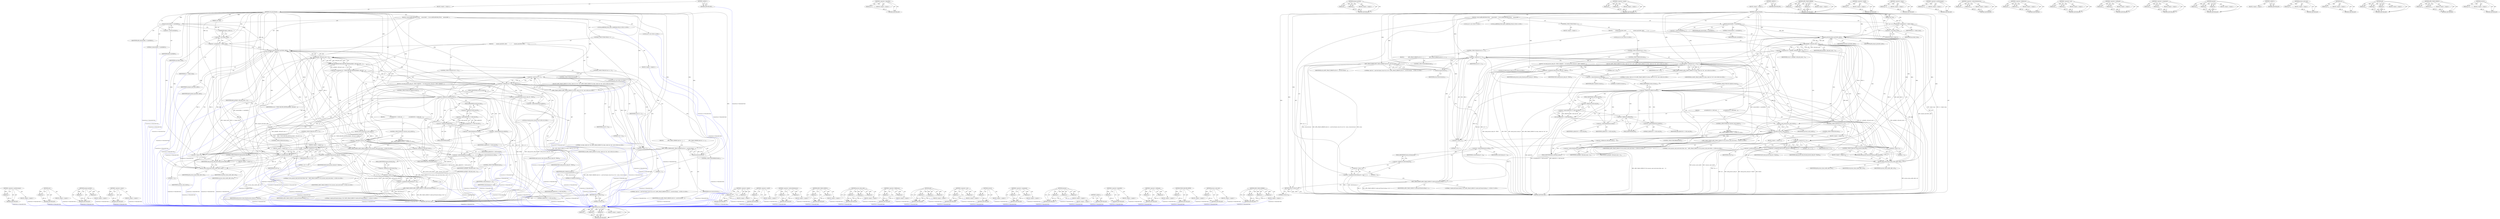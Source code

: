 digraph "APPL_TRACE_ERROR" {
vulnerable_242 [label=<(METHOD,process_data_sock)>];
vulnerable_243 [label=<(PARAM,p1)>];
vulnerable_244 [label=<(PARAM,p2)>];
vulnerable_245 [label=<(PARAM,p3)>];
vulnerable_246 [label=<(BLOCK,&lt;empty&gt;,&lt;empty&gt;)>];
vulnerable_247 [label=<(METHOD_RETURN,ANY)>];
vulnerable_225 [label=<(METHOD,&lt;operator&gt;.logicalNot)>];
vulnerable_226 [label=<(PARAM,p1)>];
vulnerable_227 [label=<(BLOCK,&lt;empty&gt;,&lt;empty&gt;)>];
vulnerable_228 [label=<(METHOD_RETURN,ANY)>];
vulnerable_176 [label=<(METHOD,prepare_poll_fds)>];
vulnerable_177 [label=<(PARAM,p1)>];
vulnerable_178 [label=<(PARAM,p2)>];
vulnerable_179 [label=<(BLOCK,&lt;empty&gt;,&lt;empty&gt;)>];
vulnerable_180 [label=<(METHOD_RETURN,ANY)>];
vulnerable_201 [label=<(METHOD,&lt;operator&gt;.equals)>];
vulnerable_202 [label=<(PARAM,p1)>];
vulnerable_203 [label=<(PARAM,p2)>];
vulnerable_204 [label=<(BLOCK,&lt;empty&gt;,&lt;empty&gt;)>];
vulnerable_205 [label=<(METHOD_RETURN,ANY)>];
vulnerable_6 [label=<(METHOD,&lt;global&gt;)<SUB>1</SUB>>];
vulnerable_7 [label=<(BLOCK,&lt;empty&gt;,&lt;empty&gt;)<SUB>1</SUB>>];
vulnerable_8 [label=<(METHOD,sock_poll_thread)<SUB>1</SUB>>];
vulnerable_9 [label=<(PARAM,void *arg)<SUB>1</SUB>>];
vulnerable_10 [label=<(BLOCK,{
 struct pollfd pfds[MAX_POLL];
    memset(pfd...,{
 struct pollfd pfds[MAX_POLL];
    memset(pfd...)<SUB>2</SUB>>];
vulnerable_11 [label="<(LOCAL,pollfd[MAX_POLL] pfds: pollfd[MAX_POLL])<SUB>3</SUB>>"];
vulnerable_12 [label=<(memset,memset(pfds, 0, sizeof(pfds)))<SUB>4</SUB>>];
vulnerable_13 [label=<(IDENTIFIER,pfds,memset(pfds, 0, sizeof(pfds)))<SUB>4</SUB>>];
vulnerable_14 [label=<(LITERAL,0,memset(pfds, 0, sizeof(pfds)))<SUB>4</SUB>>];
vulnerable_15 [label=<(&lt;operator&gt;.sizeOf,sizeof(pfds))<SUB>4</SUB>>];
vulnerable_16 [label=<(IDENTIFIER,pfds,sizeof(pfds))<SUB>4</SUB>>];
vulnerable_17 [label="<(LOCAL,int h: int)<SUB>5</SUB>>"];
vulnerable_18 [label=<(&lt;operator&gt;.assignment,h = (intptr_t)arg)<SUB>5</SUB>>];
vulnerable_19 [label=<(IDENTIFIER,h,h = (intptr_t)arg)<SUB>5</SUB>>];
vulnerable_20 [label=<(&lt;operator&gt;.cast,(intptr_t)arg)<SUB>5</SUB>>];
vulnerable_21 [label=<(UNKNOWN,intptr_t,intptr_t)<SUB>5</SUB>>];
vulnerable_22 [label=<(IDENTIFIER,arg,(intptr_t)arg)<SUB>5</SUB>>];
vulnerable_23 [label=<(CONTROL_STRUCTURE,FOR,for (;;))<SUB>7</SUB>>];
vulnerable_24 [label=<(BLOCK,&lt;empty&gt;,&lt;empty&gt;)<SUB>7</SUB>>];
vulnerable_25 [label=<(BLOCK,{
         prepare_poll_fds(h, pfds);
        i...,{
         prepare_poll_fds(h, pfds);
        i...)<SUB>8</SUB>>];
vulnerable_26 [label=<(prepare_poll_fds,prepare_poll_fds(h, pfds))<SUB>9</SUB>>];
vulnerable_27 [label=<(IDENTIFIER,h,prepare_poll_fds(h, pfds))<SUB>9</SUB>>];
vulnerable_28 [label=<(IDENTIFIER,pfds,prepare_poll_fds(h, pfds))<SUB>9</SUB>>];
vulnerable_29 [label="<(LOCAL,int ret: int)<SUB>10</SUB>>"];
vulnerable_30 [label=<(&lt;operator&gt;.assignment,ret = poll(pfds, ts[h].poll_count, -1))<SUB>10</SUB>>];
vulnerable_31 [label=<(IDENTIFIER,ret,ret = poll(pfds, ts[h].poll_count, -1))<SUB>10</SUB>>];
vulnerable_32 [label=<(poll,poll(pfds, ts[h].poll_count, -1))<SUB>10</SUB>>];
vulnerable_33 [label=<(IDENTIFIER,pfds,poll(pfds, ts[h].poll_count, -1))<SUB>10</SUB>>];
vulnerable_34 [label=<(&lt;operator&gt;.fieldAccess,ts[h].poll_count)<SUB>10</SUB>>];
vulnerable_35 [label=<(&lt;operator&gt;.indirectIndexAccess,ts[h])<SUB>10</SUB>>];
vulnerable_36 [label=<(IDENTIFIER,ts,poll(pfds, ts[h].poll_count, -1))<SUB>10</SUB>>];
vulnerable_37 [label=<(IDENTIFIER,h,poll(pfds, ts[h].poll_count, -1))<SUB>10</SUB>>];
vulnerable_38 [label=<(FIELD_IDENTIFIER,poll_count,poll_count)<SUB>10</SUB>>];
vulnerable_39 [label=<(&lt;operator&gt;.minus,-1)<SUB>10</SUB>>];
vulnerable_40 [label=<(LITERAL,1,-1)<SUB>10</SUB>>];
vulnerable_41 [label=<(CONTROL_STRUCTURE,IF,if (ret == -1))<SUB>11</SUB>>];
vulnerable_42 [label=<(&lt;operator&gt;.equals,ret == -1)<SUB>11</SUB>>];
vulnerable_43 [label=<(IDENTIFIER,ret,ret == -1)<SUB>11</SUB>>];
vulnerable_44 [label=<(&lt;operator&gt;.minus,-1)<SUB>11</SUB>>];
vulnerable_45 [label=<(LITERAL,1,-1)<SUB>11</SUB>>];
vulnerable_46 [label=<(BLOCK,{
             APPL_TRACE_ERROR(&quot;poll ret -1, e...,{
             APPL_TRACE_ERROR(&quot;poll ret -1, e...)<SUB>12</SUB>>];
vulnerable_47 [label=<(APPL_TRACE_ERROR,APPL_TRACE_ERROR(&quot;poll ret -1, exit the thread,...)<SUB>13</SUB>>];
vulnerable_48 [label="<(LITERAL,&quot;poll ret -1, exit the thread, errno:%d, err:%s&quot;,APPL_TRACE_ERROR(&quot;poll ret -1, exit the thread,...)<SUB>13</SUB>>"];
vulnerable_49 [label=<(IDENTIFIER,errno,APPL_TRACE_ERROR(&quot;poll ret -1, exit the thread,...)<SUB>13</SUB>>];
vulnerable_50 [label=<(strerror,strerror(errno))<SUB>13</SUB>>];
vulnerable_51 [label=<(IDENTIFIER,errno,strerror(errno))<SUB>13</SUB>>];
vulnerable_52 [label=<(CONTROL_STRUCTURE,BREAK,break;)<SUB>14</SUB>>];
vulnerable_53 [label=<(CONTROL_STRUCTURE,IF,if (ret != 0))<SUB>16</SUB>>];
vulnerable_54 [label=<(&lt;operator&gt;.notEquals,ret != 0)<SUB>16</SUB>>];
vulnerable_55 [label=<(IDENTIFIER,ret,ret != 0)<SUB>16</SUB>>];
vulnerable_56 [label=<(LITERAL,0,ret != 0)<SUB>16</SUB>>];
vulnerable_57 [label=<(BLOCK,{
 int need_process_data_fd = TRUE;
 if(pfds[0]...,{
 int need_process_data_fd = TRUE;
 if(pfds[0]...)<SUB>17</SUB>>];
vulnerable_58 [label="<(LOCAL,int need_process_data_fd: int)<SUB>18</SUB>>"];
vulnerable_59 [label=<(&lt;operator&gt;.assignment,need_process_data_fd = TRUE)<SUB>18</SUB>>];
vulnerable_60 [label=<(IDENTIFIER,need_process_data_fd,need_process_data_fd = TRUE)<SUB>18</SUB>>];
vulnerable_61 [label=<(IDENTIFIER,TRUE,need_process_data_fd = TRUE)<SUB>18</SUB>>];
vulnerable_62 [label=<(CONTROL_STRUCTURE,IF,if (pfds[0].revents))<SUB>19</SUB>>];
vulnerable_63 [label=<(&lt;operator&gt;.fieldAccess,pfds[0].revents)<SUB>19</SUB>>];
vulnerable_64 [label=<(&lt;operator&gt;.indirectIndexAccess,pfds[0])<SUB>19</SUB>>];
vulnerable_65 [label=<(IDENTIFIER,pfds,if (pfds[0].revents))<SUB>19</SUB>>];
vulnerable_66 [label=<(LITERAL,0,if (pfds[0].revents))<SUB>19</SUB>>];
vulnerable_67 [label=<(FIELD_IDENTIFIER,revents,revents)<SUB>19</SUB>>];
vulnerable_68 [label=<(BLOCK,{
                asrt(pfds[0].fd == ts[h].cmd_...,{
                asrt(pfds[0].fd == ts[h].cmd_...)<SUB>20</SUB>>];
vulnerable_69 [label=<(asrt,asrt(pfds[0].fd == ts[h].cmd_fdr))<SUB>21</SUB>>];
vulnerable_70 [label=<(&lt;operator&gt;.equals,pfds[0].fd == ts[h].cmd_fdr)<SUB>21</SUB>>];
vulnerable_71 [label=<(&lt;operator&gt;.fieldAccess,pfds[0].fd)<SUB>21</SUB>>];
vulnerable_72 [label=<(&lt;operator&gt;.indirectIndexAccess,pfds[0])<SUB>21</SUB>>];
vulnerable_73 [label=<(IDENTIFIER,pfds,pfds[0].fd == ts[h].cmd_fdr)<SUB>21</SUB>>];
vulnerable_74 [label=<(LITERAL,0,pfds[0].fd == ts[h].cmd_fdr)<SUB>21</SUB>>];
vulnerable_75 [label=<(FIELD_IDENTIFIER,fd,fd)<SUB>21</SUB>>];
vulnerable_76 [label=<(&lt;operator&gt;.fieldAccess,ts[h].cmd_fdr)<SUB>21</SUB>>];
vulnerable_77 [label=<(&lt;operator&gt;.indirectIndexAccess,ts[h])<SUB>21</SUB>>];
vulnerable_78 [label=<(IDENTIFIER,ts,pfds[0].fd == ts[h].cmd_fdr)<SUB>21</SUB>>];
vulnerable_79 [label=<(IDENTIFIER,h,pfds[0].fd == ts[h].cmd_fdr)<SUB>21</SUB>>];
vulnerable_80 [label=<(FIELD_IDENTIFIER,cmd_fdr,cmd_fdr)<SUB>21</SUB>>];
vulnerable_81 [label=<(CONTROL_STRUCTURE,IF,if (!process_cmd_sock(h)))<SUB>22</SUB>>];
vulnerable_82 [label=<(&lt;operator&gt;.logicalNot,!process_cmd_sock(h))<SUB>22</SUB>>];
vulnerable_83 [label=<(process_cmd_sock,process_cmd_sock(h))<SUB>22</SUB>>];
vulnerable_84 [label=<(IDENTIFIER,h,process_cmd_sock(h))<SUB>22</SUB>>];
vulnerable_85 [label="<(BLOCK,{
                    APPL_TRACE_DEBUG(&quot;h:%d, p...,{
                    APPL_TRACE_DEBUG(&quot;h:%d, p...)<SUB>23</SUB>>"];
vulnerable_86 [label="<(APPL_TRACE_DEBUG,APPL_TRACE_DEBUG(&quot;h:%d, process_cmd_sock return...)<SUB>24</SUB>>"];
vulnerable_87 [label="<(LITERAL,&quot;h:%d, process_cmd_sock return false, exit...&quot;,APPL_TRACE_DEBUG(&quot;h:%d, process_cmd_sock return...)<SUB>24</SUB>>"];
vulnerable_88 [label="<(IDENTIFIER,h,APPL_TRACE_DEBUG(&quot;h:%d, process_cmd_sock return...)<SUB>24</SUB>>"];
vulnerable_89 [label=<(CONTROL_STRUCTURE,BREAK,break;)<SUB>25</SUB>>];
vulnerable_90 [label=<(CONTROL_STRUCTURE,IF,if (ret == 1))<SUB>27</SUB>>];
vulnerable_91 [label=<(&lt;operator&gt;.equals,ret == 1)<SUB>27</SUB>>];
vulnerable_92 [label=<(IDENTIFIER,ret,ret == 1)<SUB>27</SUB>>];
vulnerable_93 [label=<(LITERAL,1,ret == 1)<SUB>27</SUB>>];
vulnerable_94 [label=<(BLOCK,&lt;empty&gt;,&lt;empty&gt;)<SUB>28</SUB>>];
vulnerable_95 [label=<(&lt;operator&gt;.assignment,need_process_data_fd = FALSE)<SUB>28</SUB>>];
vulnerable_96 [label=<(IDENTIFIER,need_process_data_fd,need_process_data_fd = FALSE)<SUB>28</SUB>>];
vulnerable_97 [label=<(IDENTIFIER,FALSE,need_process_data_fd = FALSE)<SUB>28</SUB>>];
vulnerable_98 [label=<(CONTROL_STRUCTURE,ELSE,else)<SUB>29</SUB>>];
vulnerable_99 [label=<(BLOCK,&lt;empty&gt;,&lt;empty&gt;)<SUB>29</SUB>>];
vulnerable_100 [label=<(&lt;operator&gt;.postDecrement,ret--)<SUB>29</SUB>>];
vulnerable_101 [label=<(IDENTIFIER,ret,ret--)<SUB>29</SUB>>];
vulnerable_102 [label=<(CONTROL_STRUCTURE,IF,if (need_process_data_fd))<SUB>31</SUB>>];
vulnerable_103 [label=<(IDENTIFIER,need_process_data_fd,if (need_process_data_fd))<SUB>31</SUB>>];
vulnerable_104 [label=<(BLOCK,&lt;empty&gt;,&lt;empty&gt;)<SUB>32</SUB>>];
vulnerable_105 [label=<(process_data_sock,process_data_sock(h, pfds, ret))<SUB>32</SUB>>];
vulnerable_106 [label=<(IDENTIFIER,h,process_data_sock(h, pfds, ret))<SUB>32</SUB>>];
vulnerable_107 [label=<(IDENTIFIER,pfds,process_data_sock(h, pfds, ret))<SUB>32</SUB>>];
vulnerable_108 [label=<(IDENTIFIER,ret,process_data_sock(h, pfds, ret))<SUB>32</SUB>>];
vulnerable_109 [label=<(CONTROL_STRUCTURE,ELSE,else)<SUB>34</SUB>>];
vulnerable_110 [label="<(BLOCK,{APPL_TRACE_DEBUG(&quot;no data, select ret: %d&quot;, ret)},{APPL_TRACE_DEBUG(&quot;no data, select ret: %d&quot;, ret)})<SUB>34</SUB>>"];
vulnerable_111 [label="<(APPL_TRACE_DEBUG,APPL_TRACE_DEBUG(&quot;no data, select ret: %d&quot;, ret))<SUB>34</SUB>>"];
vulnerable_112 [label="<(LITERAL,&quot;no data, select ret: %d&quot;,APPL_TRACE_DEBUG(&quot;no data, select ret: %d&quot;, ret))<SUB>34</SUB>>"];
vulnerable_113 [label="<(IDENTIFIER,ret,APPL_TRACE_DEBUG(&quot;no data, select ret: %d&quot;, ret))<SUB>34</SUB>>"];
vulnerable_114 [label=<(&lt;operator&gt;.assignment,ts[h].thread_id = -1)<SUB>36</SUB>>];
vulnerable_115 [label=<(&lt;operator&gt;.fieldAccess,ts[h].thread_id)<SUB>36</SUB>>];
vulnerable_116 [label=<(&lt;operator&gt;.indirectIndexAccess,ts[h])<SUB>36</SUB>>];
vulnerable_117 [label=<(IDENTIFIER,ts,ts[h].thread_id = -1)<SUB>36</SUB>>];
vulnerable_118 [label=<(IDENTIFIER,h,ts[h].thread_id = -1)<SUB>36</SUB>>];
vulnerable_119 [label=<(FIELD_IDENTIFIER,thread_id,thread_id)<SUB>36</SUB>>];
vulnerable_120 [label=<(&lt;operator&gt;.minus,-1)<SUB>36</SUB>>];
vulnerable_121 [label=<(LITERAL,1,-1)<SUB>36</SUB>>];
vulnerable_122 [label=<(APPL_TRACE_DEBUG,APPL_TRACE_DEBUG(&quot;socket poll thread exiting, h...)<SUB>37</SUB>>];
vulnerable_123 [label="<(LITERAL,&quot;socket poll thread exiting, h:%d&quot;,APPL_TRACE_DEBUG(&quot;socket poll thread exiting, h...)<SUB>37</SUB>>"];
vulnerable_124 [label=<(IDENTIFIER,h,APPL_TRACE_DEBUG(&quot;socket poll thread exiting, h...)<SUB>37</SUB>>];
vulnerable_125 [label=<(RETURN,return 0;,return 0;)<SUB>38</SUB>>];
vulnerable_126 [label=<(LITERAL,0,return 0;)<SUB>38</SUB>>];
vulnerable_127 [label=<(METHOD_RETURN,void*)<SUB>1</SUB>>];
vulnerable_129 [label=<(METHOD_RETURN,ANY)<SUB>1</SUB>>];
vulnerable_206 [label=<(METHOD,APPL_TRACE_ERROR)>];
vulnerable_207 [label=<(PARAM,p1)>];
vulnerable_208 [label=<(PARAM,p2)>];
vulnerable_209 [label=<(PARAM,p3)>];
vulnerable_210 [label=<(BLOCK,&lt;empty&gt;,&lt;empty&gt;)>];
vulnerable_211 [label=<(METHOD_RETURN,ANY)>];
vulnerable_162 [label=<(METHOD,&lt;operator&gt;.sizeOf)>];
vulnerable_163 [label=<(PARAM,p1)>];
vulnerable_164 [label=<(BLOCK,&lt;empty&gt;,&lt;empty&gt;)>];
vulnerable_165 [label=<(METHOD_RETURN,ANY)>];
vulnerable_197 [label=<(METHOD,&lt;operator&gt;.minus)>];
vulnerable_198 [label=<(PARAM,p1)>];
vulnerable_199 [label=<(BLOCK,&lt;empty&gt;,&lt;empty&gt;)>];
vulnerable_200 [label=<(METHOD_RETURN,ANY)>];
vulnerable_238 [label=<(METHOD,&lt;operator&gt;.postDecrement)>];
vulnerable_239 [label=<(PARAM,p1)>];
vulnerable_240 [label=<(BLOCK,&lt;empty&gt;,&lt;empty&gt;)>];
vulnerable_241 [label=<(METHOD_RETURN,ANY)>];
vulnerable_192 [label=<(METHOD,&lt;operator&gt;.indirectIndexAccess)>];
vulnerable_193 [label=<(PARAM,p1)>];
vulnerable_194 [label=<(PARAM,p2)>];
vulnerable_195 [label=<(BLOCK,&lt;empty&gt;,&lt;empty&gt;)>];
vulnerable_196 [label=<(METHOD_RETURN,ANY)>];
vulnerable_187 [label=<(METHOD,&lt;operator&gt;.fieldAccess)>];
vulnerable_188 [label=<(PARAM,p1)>];
vulnerable_189 [label=<(PARAM,p2)>];
vulnerable_190 [label=<(BLOCK,&lt;empty&gt;,&lt;empty&gt;)>];
vulnerable_191 [label=<(METHOD_RETURN,ANY)>];
vulnerable_171 [label=<(METHOD,&lt;operator&gt;.cast)>];
vulnerable_172 [label=<(PARAM,p1)>];
vulnerable_173 [label=<(PARAM,p2)>];
vulnerable_174 [label=<(BLOCK,&lt;empty&gt;,&lt;empty&gt;)>];
vulnerable_175 [label=<(METHOD_RETURN,ANY)>];
vulnerable_216 [label=<(METHOD,&lt;operator&gt;.notEquals)>];
vulnerable_217 [label=<(PARAM,p1)>];
vulnerable_218 [label=<(PARAM,p2)>];
vulnerable_219 [label=<(BLOCK,&lt;empty&gt;,&lt;empty&gt;)>];
vulnerable_220 [label=<(METHOD_RETURN,ANY)>];
vulnerable_166 [label=<(METHOD,&lt;operator&gt;.assignment)>];
vulnerable_167 [label=<(PARAM,p1)>];
vulnerable_168 [label=<(PARAM,p2)>];
vulnerable_169 [label=<(BLOCK,&lt;empty&gt;,&lt;empty&gt;)>];
vulnerable_170 [label=<(METHOD_RETURN,ANY)>];
vulnerable_156 [label=<(METHOD,memset)>];
vulnerable_157 [label=<(PARAM,p1)>];
vulnerable_158 [label=<(PARAM,p2)>];
vulnerable_159 [label=<(PARAM,p3)>];
vulnerable_160 [label=<(BLOCK,&lt;empty&gt;,&lt;empty&gt;)>];
vulnerable_161 [label=<(METHOD_RETURN,ANY)>];
vulnerable_150 [label=<(METHOD,&lt;global&gt;)<SUB>1</SUB>>];
vulnerable_151 [label=<(BLOCK,&lt;empty&gt;,&lt;empty&gt;)>];
vulnerable_152 [label=<(METHOD_RETURN,ANY)>];
vulnerable_229 [label=<(METHOD,process_cmd_sock)>];
vulnerable_230 [label=<(PARAM,p1)>];
vulnerable_231 [label=<(BLOCK,&lt;empty&gt;,&lt;empty&gt;)>];
vulnerable_232 [label=<(METHOD_RETURN,ANY)>];
vulnerable_221 [label=<(METHOD,asrt)>];
vulnerable_222 [label=<(PARAM,p1)>];
vulnerable_223 [label=<(BLOCK,&lt;empty&gt;,&lt;empty&gt;)>];
vulnerable_224 [label=<(METHOD_RETURN,ANY)>];
vulnerable_181 [label=<(METHOD,poll)>];
vulnerable_182 [label=<(PARAM,p1)>];
vulnerable_183 [label=<(PARAM,p2)>];
vulnerable_184 [label=<(PARAM,p3)>];
vulnerable_185 [label=<(BLOCK,&lt;empty&gt;,&lt;empty&gt;)>];
vulnerable_186 [label=<(METHOD_RETURN,ANY)>];
vulnerable_233 [label=<(METHOD,APPL_TRACE_DEBUG)>];
vulnerable_234 [label=<(PARAM,p1)>];
vulnerable_235 [label=<(PARAM,p2)>];
vulnerable_236 [label=<(BLOCK,&lt;empty&gt;,&lt;empty&gt;)>];
vulnerable_237 [label=<(METHOD_RETURN,ANY)>];
vulnerable_212 [label=<(METHOD,strerror)>];
vulnerable_213 [label=<(PARAM,p1)>];
vulnerable_214 [label=<(BLOCK,&lt;empty&gt;,&lt;empty&gt;)>];
vulnerable_215 [label=<(METHOD_RETURN,ANY)>];
fixed_243 [label=<(METHOD,&lt;operator&gt;.postDecrement)>];
fixed_244 [label=<(PARAM,p1)>];
fixed_245 [label=<(BLOCK,&lt;empty&gt;,&lt;empty&gt;)>];
fixed_246 [label=<(METHOD_RETURN,ANY)>];
fixed_226 [label=<(METHOD,asrt)>];
fixed_227 [label=<(PARAM,p1)>];
fixed_228 [label=<(BLOCK,&lt;empty&gt;,&lt;empty&gt;)>];
fixed_229 [label=<(METHOD_RETURN,ANY)>];
fixed_177 [label=<(METHOD,prepare_poll_fds)>];
fixed_178 [label=<(PARAM,p1)>];
fixed_179 [label=<(PARAM,p2)>];
fixed_180 [label=<(BLOCK,&lt;empty&gt;,&lt;empty&gt;)>];
fixed_181 [label=<(METHOD_RETURN,ANY)>];
fixed_202 [label=<(METHOD,&lt;operator&gt;.minus)>];
fixed_203 [label=<(PARAM,p1)>];
fixed_204 [label=<(BLOCK,&lt;empty&gt;,&lt;empty&gt;)>];
fixed_205 [label=<(METHOD_RETURN,ANY)>];
fixed_6 [label=<(METHOD,&lt;global&gt;)<SUB>1</SUB>>];
fixed_7 [label=<(BLOCK,&lt;empty&gt;,&lt;empty&gt;)<SUB>1</SUB>>];
fixed_8 [label=<(METHOD,sock_poll_thread)<SUB>1</SUB>>];
fixed_9 [label=<(PARAM,void *arg)<SUB>1</SUB>>];
fixed_10 [label=<(BLOCK,{
 struct pollfd pfds[MAX_POLL];
    memset(pfd...,{
 struct pollfd pfds[MAX_POLL];
    memset(pfd...)<SUB>2</SUB>>];
fixed_11 [label="<(LOCAL,pollfd[MAX_POLL] pfds: pollfd[MAX_POLL])<SUB>3</SUB>>"];
fixed_12 [label=<(memset,memset(pfds, 0, sizeof(pfds)))<SUB>4</SUB>>];
fixed_13 [label=<(IDENTIFIER,pfds,memset(pfds, 0, sizeof(pfds)))<SUB>4</SUB>>];
fixed_14 [label=<(LITERAL,0,memset(pfds, 0, sizeof(pfds)))<SUB>4</SUB>>];
fixed_15 [label=<(&lt;operator&gt;.sizeOf,sizeof(pfds))<SUB>4</SUB>>];
fixed_16 [label=<(IDENTIFIER,pfds,sizeof(pfds))<SUB>4</SUB>>];
fixed_17 [label="<(LOCAL,int h: int)<SUB>5</SUB>>"];
fixed_18 [label=<(&lt;operator&gt;.assignment,h = (intptr_t)arg)<SUB>5</SUB>>];
fixed_19 [label=<(IDENTIFIER,h,h = (intptr_t)arg)<SUB>5</SUB>>];
fixed_20 [label=<(&lt;operator&gt;.cast,(intptr_t)arg)<SUB>5</SUB>>];
fixed_21 [label=<(UNKNOWN,intptr_t,intptr_t)<SUB>5</SUB>>];
fixed_22 [label=<(IDENTIFIER,arg,(intptr_t)arg)<SUB>5</SUB>>];
fixed_23 [label=<(CONTROL_STRUCTURE,FOR,for (;;))<SUB>7</SUB>>];
fixed_24 [label=<(BLOCK,&lt;empty&gt;,&lt;empty&gt;)<SUB>7</SUB>>];
fixed_25 [label=<(BLOCK,{
         prepare_poll_fds(h, pfds);
        i...,{
         prepare_poll_fds(h, pfds);
        i...)<SUB>8</SUB>>];
fixed_26 [label=<(prepare_poll_fds,prepare_poll_fds(h, pfds))<SUB>9</SUB>>];
fixed_27 [label=<(IDENTIFIER,h,prepare_poll_fds(h, pfds))<SUB>9</SUB>>];
fixed_28 [label=<(IDENTIFIER,pfds,prepare_poll_fds(h, pfds))<SUB>9</SUB>>];
fixed_29 [label="<(LOCAL,int ret: int)<SUB>10</SUB>>"];
fixed_30 [label=<(&lt;operator&gt;.assignment,ret = TEMP_FAILURE_RETRY(poll(pfds, ts[h].poll_...)<SUB>10</SUB>>];
fixed_31 [label=<(IDENTIFIER,ret,ret = TEMP_FAILURE_RETRY(poll(pfds, ts[h].poll_...)<SUB>10</SUB>>];
fixed_32 [label=<(TEMP_FAILURE_RETRY,TEMP_FAILURE_RETRY(poll(pfds, ts[h].poll_count,...)<SUB>10</SUB>>];
fixed_33 [label=<(poll,poll(pfds, ts[h].poll_count, -1))<SUB>10</SUB>>];
fixed_34 [label=<(IDENTIFIER,pfds,poll(pfds, ts[h].poll_count, -1))<SUB>10</SUB>>];
fixed_35 [label=<(&lt;operator&gt;.fieldAccess,ts[h].poll_count)<SUB>10</SUB>>];
fixed_36 [label=<(&lt;operator&gt;.indirectIndexAccess,ts[h])<SUB>10</SUB>>];
fixed_37 [label=<(IDENTIFIER,ts,poll(pfds, ts[h].poll_count, -1))<SUB>10</SUB>>];
fixed_38 [label=<(IDENTIFIER,h,poll(pfds, ts[h].poll_count, -1))<SUB>10</SUB>>];
fixed_39 [label=<(FIELD_IDENTIFIER,poll_count,poll_count)<SUB>10</SUB>>];
fixed_40 [label=<(&lt;operator&gt;.minus,-1)<SUB>10</SUB>>];
fixed_41 [label=<(LITERAL,1,-1)<SUB>10</SUB>>];
fixed_42 [label=<(CONTROL_STRUCTURE,IF,if (ret == -1))<SUB>11</SUB>>];
fixed_43 [label=<(&lt;operator&gt;.equals,ret == -1)<SUB>11</SUB>>];
fixed_44 [label=<(IDENTIFIER,ret,ret == -1)<SUB>11</SUB>>];
fixed_45 [label=<(&lt;operator&gt;.minus,-1)<SUB>11</SUB>>];
fixed_46 [label=<(LITERAL,1,-1)<SUB>11</SUB>>];
fixed_47 [label=<(BLOCK,{
             APPL_TRACE_ERROR(&quot;poll ret -1, e...,{
             APPL_TRACE_ERROR(&quot;poll ret -1, e...)<SUB>12</SUB>>];
fixed_48 [label=<(APPL_TRACE_ERROR,APPL_TRACE_ERROR(&quot;poll ret -1, exit the thread,...)<SUB>13</SUB>>];
fixed_49 [label="<(LITERAL,&quot;poll ret -1, exit the thread, errno:%d, err:%s&quot;,APPL_TRACE_ERROR(&quot;poll ret -1, exit the thread,...)<SUB>13</SUB>>"];
fixed_50 [label=<(IDENTIFIER,errno,APPL_TRACE_ERROR(&quot;poll ret -1, exit the thread,...)<SUB>13</SUB>>];
fixed_51 [label=<(strerror,strerror(errno))<SUB>13</SUB>>];
fixed_52 [label=<(IDENTIFIER,errno,strerror(errno))<SUB>13</SUB>>];
fixed_53 [label=<(CONTROL_STRUCTURE,BREAK,break;)<SUB>14</SUB>>];
fixed_54 [label=<(CONTROL_STRUCTURE,IF,if (ret != 0))<SUB>16</SUB>>];
fixed_55 [label=<(&lt;operator&gt;.notEquals,ret != 0)<SUB>16</SUB>>];
fixed_56 [label=<(IDENTIFIER,ret,ret != 0)<SUB>16</SUB>>];
fixed_57 [label=<(LITERAL,0,ret != 0)<SUB>16</SUB>>];
fixed_58 [label=<(BLOCK,{
 int need_process_data_fd = TRUE;
 if(pfds[0]...,{
 int need_process_data_fd = TRUE;
 if(pfds[0]...)<SUB>17</SUB>>];
fixed_59 [label="<(LOCAL,int need_process_data_fd: int)<SUB>18</SUB>>"];
fixed_60 [label=<(&lt;operator&gt;.assignment,need_process_data_fd = TRUE)<SUB>18</SUB>>];
fixed_61 [label=<(IDENTIFIER,need_process_data_fd,need_process_data_fd = TRUE)<SUB>18</SUB>>];
fixed_62 [label=<(IDENTIFIER,TRUE,need_process_data_fd = TRUE)<SUB>18</SUB>>];
fixed_63 [label=<(CONTROL_STRUCTURE,IF,if (pfds[0].revents))<SUB>19</SUB>>];
fixed_64 [label=<(&lt;operator&gt;.fieldAccess,pfds[0].revents)<SUB>19</SUB>>];
fixed_65 [label=<(&lt;operator&gt;.indirectIndexAccess,pfds[0])<SUB>19</SUB>>];
fixed_66 [label=<(IDENTIFIER,pfds,if (pfds[0].revents))<SUB>19</SUB>>];
fixed_67 [label=<(LITERAL,0,if (pfds[0].revents))<SUB>19</SUB>>];
fixed_68 [label=<(FIELD_IDENTIFIER,revents,revents)<SUB>19</SUB>>];
fixed_69 [label=<(BLOCK,{
                asrt(pfds[0].fd == ts[h].cmd_...,{
                asrt(pfds[0].fd == ts[h].cmd_...)<SUB>20</SUB>>];
fixed_70 [label=<(asrt,asrt(pfds[0].fd == ts[h].cmd_fdr))<SUB>21</SUB>>];
fixed_71 [label=<(&lt;operator&gt;.equals,pfds[0].fd == ts[h].cmd_fdr)<SUB>21</SUB>>];
fixed_72 [label=<(&lt;operator&gt;.fieldAccess,pfds[0].fd)<SUB>21</SUB>>];
fixed_73 [label=<(&lt;operator&gt;.indirectIndexAccess,pfds[0])<SUB>21</SUB>>];
fixed_74 [label=<(IDENTIFIER,pfds,pfds[0].fd == ts[h].cmd_fdr)<SUB>21</SUB>>];
fixed_75 [label=<(LITERAL,0,pfds[0].fd == ts[h].cmd_fdr)<SUB>21</SUB>>];
fixed_76 [label=<(FIELD_IDENTIFIER,fd,fd)<SUB>21</SUB>>];
fixed_77 [label=<(&lt;operator&gt;.fieldAccess,ts[h].cmd_fdr)<SUB>21</SUB>>];
fixed_78 [label=<(&lt;operator&gt;.indirectIndexAccess,ts[h])<SUB>21</SUB>>];
fixed_79 [label=<(IDENTIFIER,ts,pfds[0].fd == ts[h].cmd_fdr)<SUB>21</SUB>>];
fixed_80 [label=<(IDENTIFIER,h,pfds[0].fd == ts[h].cmd_fdr)<SUB>21</SUB>>];
fixed_81 [label=<(FIELD_IDENTIFIER,cmd_fdr,cmd_fdr)<SUB>21</SUB>>];
fixed_82 [label=<(CONTROL_STRUCTURE,IF,if (!process_cmd_sock(h)))<SUB>22</SUB>>];
fixed_83 [label=<(&lt;operator&gt;.logicalNot,!process_cmd_sock(h))<SUB>22</SUB>>];
fixed_84 [label=<(process_cmd_sock,process_cmd_sock(h))<SUB>22</SUB>>];
fixed_85 [label=<(IDENTIFIER,h,process_cmd_sock(h))<SUB>22</SUB>>];
fixed_86 [label="<(BLOCK,{
                    APPL_TRACE_DEBUG(&quot;h:%d, p...,{
                    APPL_TRACE_DEBUG(&quot;h:%d, p...)<SUB>23</SUB>>"];
fixed_87 [label="<(APPL_TRACE_DEBUG,APPL_TRACE_DEBUG(&quot;h:%d, process_cmd_sock return...)<SUB>24</SUB>>"];
fixed_88 [label="<(LITERAL,&quot;h:%d, process_cmd_sock return false, exit...&quot;,APPL_TRACE_DEBUG(&quot;h:%d, process_cmd_sock return...)<SUB>24</SUB>>"];
fixed_89 [label="<(IDENTIFIER,h,APPL_TRACE_DEBUG(&quot;h:%d, process_cmd_sock return...)<SUB>24</SUB>>"];
fixed_90 [label=<(CONTROL_STRUCTURE,BREAK,break;)<SUB>25</SUB>>];
fixed_91 [label=<(CONTROL_STRUCTURE,IF,if (ret == 1))<SUB>27</SUB>>];
fixed_92 [label=<(&lt;operator&gt;.equals,ret == 1)<SUB>27</SUB>>];
fixed_93 [label=<(IDENTIFIER,ret,ret == 1)<SUB>27</SUB>>];
fixed_94 [label=<(LITERAL,1,ret == 1)<SUB>27</SUB>>];
fixed_95 [label=<(BLOCK,&lt;empty&gt;,&lt;empty&gt;)<SUB>28</SUB>>];
fixed_96 [label=<(&lt;operator&gt;.assignment,need_process_data_fd = FALSE)<SUB>28</SUB>>];
fixed_97 [label=<(IDENTIFIER,need_process_data_fd,need_process_data_fd = FALSE)<SUB>28</SUB>>];
fixed_98 [label=<(IDENTIFIER,FALSE,need_process_data_fd = FALSE)<SUB>28</SUB>>];
fixed_99 [label=<(CONTROL_STRUCTURE,ELSE,else)<SUB>29</SUB>>];
fixed_100 [label=<(BLOCK,&lt;empty&gt;,&lt;empty&gt;)<SUB>29</SUB>>];
fixed_101 [label=<(&lt;operator&gt;.postDecrement,ret--)<SUB>29</SUB>>];
fixed_102 [label=<(IDENTIFIER,ret,ret--)<SUB>29</SUB>>];
fixed_103 [label=<(CONTROL_STRUCTURE,IF,if (need_process_data_fd))<SUB>31</SUB>>];
fixed_104 [label=<(IDENTIFIER,need_process_data_fd,if (need_process_data_fd))<SUB>31</SUB>>];
fixed_105 [label=<(BLOCK,&lt;empty&gt;,&lt;empty&gt;)<SUB>32</SUB>>];
fixed_106 [label=<(process_data_sock,process_data_sock(h, pfds, ret))<SUB>32</SUB>>];
fixed_107 [label=<(IDENTIFIER,h,process_data_sock(h, pfds, ret))<SUB>32</SUB>>];
fixed_108 [label=<(IDENTIFIER,pfds,process_data_sock(h, pfds, ret))<SUB>32</SUB>>];
fixed_109 [label=<(IDENTIFIER,ret,process_data_sock(h, pfds, ret))<SUB>32</SUB>>];
fixed_110 [label=<(CONTROL_STRUCTURE,ELSE,else)<SUB>34</SUB>>];
fixed_111 [label="<(BLOCK,{APPL_TRACE_DEBUG(&quot;no data, select ret: %d&quot;, ret)},{APPL_TRACE_DEBUG(&quot;no data, select ret: %d&quot;, ret)})<SUB>34</SUB>>"];
fixed_112 [label="<(APPL_TRACE_DEBUG,APPL_TRACE_DEBUG(&quot;no data, select ret: %d&quot;, ret))<SUB>34</SUB>>"];
fixed_113 [label="<(LITERAL,&quot;no data, select ret: %d&quot;,APPL_TRACE_DEBUG(&quot;no data, select ret: %d&quot;, ret))<SUB>34</SUB>>"];
fixed_114 [label="<(IDENTIFIER,ret,APPL_TRACE_DEBUG(&quot;no data, select ret: %d&quot;, ret))<SUB>34</SUB>>"];
fixed_115 [label=<(&lt;operator&gt;.assignment,ts[h].thread_id = -1)<SUB>36</SUB>>];
fixed_116 [label=<(&lt;operator&gt;.fieldAccess,ts[h].thread_id)<SUB>36</SUB>>];
fixed_117 [label=<(&lt;operator&gt;.indirectIndexAccess,ts[h])<SUB>36</SUB>>];
fixed_118 [label=<(IDENTIFIER,ts,ts[h].thread_id = -1)<SUB>36</SUB>>];
fixed_119 [label=<(IDENTIFIER,h,ts[h].thread_id = -1)<SUB>36</SUB>>];
fixed_120 [label=<(FIELD_IDENTIFIER,thread_id,thread_id)<SUB>36</SUB>>];
fixed_121 [label=<(&lt;operator&gt;.minus,-1)<SUB>36</SUB>>];
fixed_122 [label=<(LITERAL,1,-1)<SUB>36</SUB>>];
fixed_123 [label=<(APPL_TRACE_DEBUG,APPL_TRACE_DEBUG(&quot;socket poll thread exiting, h...)<SUB>37</SUB>>];
fixed_124 [label="<(LITERAL,&quot;socket poll thread exiting, h:%d&quot;,APPL_TRACE_DEBUG(&quot;socket poll thread exiting, h...)<SUB>37</SUB>>"];
fixed_125 [label=<(IDENTIFIER,h,APPL_TRACE_DEBUG(&quot;socket poll thread exiting, h...)<SUB>37</SUB>>];
fixed_126 [label=<(RETURN,return 0;,return 0;)<SUB>38</SUB>>];
fixed_127 [label=<(LITERAL,0,return 0;)<SUB>38</SUB>>];
fixed_128 [label=<(METHOD_RETURN,void*)<SUB>1</SUB>>];
fixed_130 [label=<(METHOD_RETURN,ANY)<SUB>1</SUB>>];
fixed_206 [label=<(METHOD,&lt;operator&gt;.equals)>];
fixed_207 [label=<(PARAM,p1)>];
fixed_208 [label=<(PARAM,p2)>];
fixed_209 [label=<(BLOCK,&lt;empty&gt;,&lt;empty&gt;)>];
fixed_210 [label=<(METHOD_RETURN,ANY)>];
fixed_163 [label=<(METHOD,&lt;operator&gt;.sizeOf)>];
fixed_164 [label=<(PARAM,p1)>];
fixed_165 [label=<(BLOCK,&lt;empty&gt;,&lt;empty&gt;)>];
fixed_166 [label=<(METHOD_RETURN,ANY)>];
fixed_197 [label=<(METHOD,&lt;operator&gt;.indirectIndexAccess)>];
fixed_198 [label=<(PARAM,p1)>];
fixed_199 [label=<(PARAM,p2)>];
fixed_200 [label=<(BLOCK,&lt;empty&gt;,&lt;empty&gt;)>];
fixed_201 [label=<(METHOD_RETURN,ANY)>];
fixed_238 [label=<(METHOD,APPL_TRACE_DEBUG)>];
fixed_239 [label=<(PARAM,p1)>];
fixed_240 [label=<(PARAM,p2)>];
fixed_241 [label=<(BLOCK,&lt;empty&gt;,&lt;empty&gt;)>];
fixed_242 [label=<(METHOD_RETURN,ANY)>];
fixed_247 [label=<(METHOD,process_data_sock)>];
fixed_248 [label=<(PARAM,p1)>];
fixed_249 [label=<(PARAM,p2)>];
fixed_250 [label=<(PARAM,p3)>];
fixed_251 [label=<(BLOCK,&lt;empty&gt;,&lt;empty&gt;)>];
fixed_252 [label=<(METHOD_RETURN,ANY)>];
fixed_192 [label=<(METHOD,&lt;operator&gt;.fieldAccess)>];
fixed_193 [label=<(PARAM,p1)>];
fixed_194 [label=<(PARAM,p2)>];
fixed_195 [label=<(BLOCK,&lt;empty&gt;,&lt;empty&gt;)>];
fixed_196 [label=<(METHOD_RETURN,ANY)>];
fixed_186 [label=<(METHOD,poll)>];
fixed_187 [label=<(PARAM,p1)>];
fixed_188 [label=<(PARAM,p2)>];
fixed_189 [label=<(PARAM,p3)>];
fixed_190 [label=<(BLOCK,&lt;empty&gt;,&lt;empty&gt;)>];
fixed_191 [label=<(METHOD_RETURN,ANY)>];
fixed_172 [label=<(METHOD,&lt;operator&gt;.cast)>];
fixed_173 [label=<(PARAM,p1)>];
fixed_174 [label=<(PARAM,p2)>];
fixed_175 [label=<(BLOCK,&lt;empty&gt;,&lt;empty&gt;)>];
fixed_176 [label=<(METHOD_RETURN,ANY)>];
fixed_217 [label=<(METHOD,strerror)>];
fixed_218 [label=<(PARAM,p1)>];
fixed_219 [label=<(BLOCK,&lt;empty&gt;,&lt;empty&gt;)>];
fixed_220 [label=<(METHOD_RETURN,ANY)>];
fixed_167 [label=<(METHOD,&lt;operator&gt;.assignment)>];
fixed_168 [label=<(PARAM,p1)>];
fixed_169 [label=<(PARAM,p2)>];
fixed_170 [label=<(BLOCK,&lt;empty&gt;,&lt;empty&gt;)>];
fixed_171 [label=<(METHOD_RETURN,ANY)>];
fixed_157 [label=<(METHOD,memset)>];
fixed_158 [label=<(PARAM,p1)>];
fixed_159 [label=<(PARAM,p2)>];
fixed_160 [label=<(PARAM,p3)>];
fixed_161 [label=<(BLOCK,&lt;empty&gt;,&lt;empty&gt;)>];
fixed_162 [label=<(METHOD_RETURN,ANY)>];
fixed_151 [label=<(METHOD,&lt;global&gt;)<SUB>1</SUB>>];
fixed_152 [label=<(BLOCK,&lt;empty&gt;,&lt;empty&gt;)>];
fixed_153 [label=<(METHOD_RETURN,ANY)>];
fixed_230 [label=<(METHOD,&lt;operator&gt;.logicalNot)>];
fixed_231 [label=<(PARAM,p1)>];
fixed_232 [label=<(BLOCK,&lt;empty&gt;,&lt;empty&gt;)>];
fixed_233 [label=<(METHOD_RETURN,ANY)>];
fixed_221 [label=<(METHOD,&lt;operator&gt;.notEquals)>];
fixed_222 [label=<(PARAM,p1)>];
fixed_223 [label=<(PARAM,p2)>];
fixed_224 [label=<(BLOCK,&lt;empty&gt;,&lt;empty&gt;)>];
fixed_225 [label=<(METHOD_RETURN,ANY)>];
fixed_182 [label=<(METHOD,TEMP_FAILURE_RETRY)>];
fixed_183 [label=<(PARAM,p1)>];
fixed_184 [label=<(BLOCK,&lt;empty&gt;,&lt;empty&gt;)>];
fixed_185 [label=<(METHOD_RETURN,ANY)>];
fixed_234 [label=<(METHOD,process_cmd_sock)>];
fixed_235 [label=<(PARAM,p1)>];
fixed_236 [label=<(BLOCK,&lt;empty&gt;,&lt;empty&gt;)>];
fixed_237 [label=<(METHOD_RETURN,ANY)>];
fixed_211 [label=<(METHOD,APPL_TRACE_ERROR)>];
fixed_212 [label=<(PARAM,p1)>];
fixed_213 [label=<(PARAM,p2)>];
fixed_214 [label=<(PARAM,p3)>];
fixed_215 [label=<(BLOCK,&lt;empty&gt;,&lt;empty&gt;)>];
fixed_216 [label=<(METHOD_RETURN,ANY)>];
vulnerable_242 -> vulnerable_243  [key=0, label="AST: "];
vulnerable_242 -> vulnerable_243  [key=1, label="DDG: "];
vulnerable_242 -> vulnerable_246  [key=0, label="AST: "];
vulnerable_242 -> vulnerable_244  [key=0, label="AST: "];
vulnerable_242 -> vulnerable_244  [key=1, label="DDG: "];
vulnerable_242 -> vulnerable_247  [key=0, label="AST: "];
vulnerable_242 -> vulnerable_247  [key=1, label="CFG: "];
vulnerable_242 -> vulnerable_245  [key=0, label="AST: "];
vulnerable_242 -> vulnerable_245  [key=1, label="DDG: "];
vulnerable_243 -> vulnerable_247  [key=0, label="DDG: p1"];
vulnerable_244 -> vulnerable_247  [key=0, label="DDG: p2"];
vulnerable_245 -> vulnerable_247  [key=0, label="DDG: p3"];
vulnerable_225 -> vulnerable_226  [key=0, label="AST: "];
vulnerable_225 -> vulnerable_226  [key=1, label="DDG: "];
vulnerable_225 -> vulnerable_227  [key=0, label="AST: "];
vulnerable_225 -> vulnerable_228  [key=0, label="AST: "];
vulnerable_225 -> vulnerable_228  [key=1, label="CFG: "];
vulnerable_226 -> vulnerable_228  [key=0, label="DDG: p1"];
vulnerable_176 -> vulnerable_177  [key=0, label="AST: "];
vulnerable_176 -> vulnerable_177  [key=1, label="DDG: "];
vulnerable_176 -> vulnerable_179  [key=0, label="AST: "];
vulnerable_176 -> vulnerable_178  [key=0, label="AST: "];
vulnerable_176 -> vulnerable_178  [key=1, label="DDG: "];
vulnerable_176 -> vulnerable_180  [key=0, label="AST: "];
vulnerable_176 -> vulnerable_180  [key=1, label="CFG: "];
vulnerable_177 -> vulnerable_180  [key=0, label="DDG: p1"];
vulnerable_178 -> vulnerable_180  [key=0, label="DDG: p2"];
vulnerable_201 -> vulnerable_202  [key=0, label="AST: "];
vulnerable_201 -> vulnerable_202  [key=1, label="DDG: "];
vulnerable_201 -> vulnerable_204  [key=0, label="AST: "];
vulnerable_201 -> vulnerable_203  [key=0, label="AST: "];
vulnerable_201 -> vulnerable_203  [key=1, label="DDG: "];
vulnerable_201 -> vulnerable_205  [key=0, label="AST: "];
vulnerable_201 -> vulnerable_205  [key=1, label="CFG: "];
vulnerable_202 -> vulnerable_205  [key=0, label="DDG: p1"];
vulnerable_203 -> vulnerable_205  [key=0, label="DDG: p2"];
vulnerable_6 -> vulnerable_7  [key=0, label="AST: "];
vulnerable_6 -> vulnerable_129  [key=0, label="AST: "];
vulnerable_6 -> vulnerable_129  [key=1, label="CFG: "];
vulnerable_7 -> vulnerable_8  [key=0, label="AST: "];
vulnerable_8 -> vulnerable_9  [key=0, label="AST: "];
vulnerable_8 -> vulnerable_9  [key=1, label="DDG: "];
vulnerable_8 -> vulnerable_10  [key=0, label="AST: "];
vulnerable_8 -> vulnerable_127  [key=0, label="AST: "];
vulnerable_8 -> vulnerable_15  [key=0, label="CFG: "];
vulnerable_8 -> vulnerable_18  [key=0, label="DDG: "];
vulnerable_8 -> vulnerable_125  [key=0, label="DDG: "];
vulnerable_8 -> vulnerable_12  [key=0, label="DDG: "];
vulnerable_8 -> vulnerable_122  [key=0, label="DDG: "];
vulnerable_8 -> vulnerable_126  [key=0, label="DDG: "];
vulnerable_8 -> vulnerable_20  [key=0, label="DDG: "];
vulnerable_8 -> vulnerable_120  [key=0, label="DDG: "];
vulnerable_8 -> vulnerable_26  [key=0, label="DDG: "];
vulnerable_8 -> vulnerable_32  [key=0, label="DDG: "];
vulnerable_8 -> vulnerable_42  [key=0, label="DDG: "];
vulnerable_8 -> vulnerable_54  [key=0, label="DDG: "];
vulnerable_8 -> vulnerable_59  [key=0, label="DDG: "];
vulnerable_8 -> vulnerable_39  [key=0, label="DDG: "];
vulnerable_8 -> vulnerable_44  [key=0, label="DDG: "];
vulnerable_8 -> vulnerable_47  [key=0, label="DDG: "];
vulnerable_8 -> vulnerable_103  [key=0, label="DDG: "];
vulnerable_8 -> vulnerable_50  [key=0, label="DDG: "];
vulnerable_8 -> vulnerable_111  [key=0, label="DDG: "];
vulnerable_8 -> vulnerable_105  [key=0, label="DDG: "];
vulnerable_8 -> vulnerable_91  [key=0, label="DDG: "];
vulnerable_8 -> vulnerable_95  [key=0, label="DDG: "];
vulnerable_8 -> vulnerable_83  [key=0, label="DDG: "];
vulnerable_8 -> vulnerable_86  [key=0, label="DDG: "];
vulnerable_8 -> vulnerable_100  [key=0, label="DDG: "];
vulnerable_9 -> vulnerable_18  [key=0, label="DDG: arg"];
vulnerable_9 -> vulnerable_20  [key=0, label="DDG: arg"];
vulnerable_10 -> vulnerable_11  [key=0, label="AST: "];
vulnerable_10 -> vulnerable_12  [key=0, label="AST: "];
vulnerable_10 -> vulnerable_17  [key=0, label="AST: "];
vulnerable_10 -> vulnerable_18  [key=0, label="AST: "];
vulnerable_10 -> vulnerable_23  [key=0, label="AST: "];
vulnerable_10 -> vulnerable_114  [key=0, label="AST: "];
vulnerable_10 -> vulnerable_122  [key=0, label="AST: "];
vulnerable_10 -> vulnerable_125  [key=0, label="AST: "];
vulnerable_12 -> vulnerable_13  [key=0, label="AST: "];
vulnerable_12 -> vulnerable_14  [key=0, label="AST: "];
vulnerable_12 -> vulnerable_15  [key=0, label="AST: "];
vulnerable_12 -> vulnerable_21  [key=0, label="CFG: "];
vulnerable_12 -> vulnerable_127  [key=0, label="DDG: memset(pfds, 0, sizeof(pfds))"];
vulnerable_12 -> vulnerable_26  [key=0, label="DDG: pfds"];
vulnerable_15 -> vulnerable_16  [key=0, label="AST: "];
vulnerable_15 -> vulnerable_12  [key=0, label="CFG: "];
vulnerable_18 -> vulnerable_19  [key=0, label="AST: "];
vulnerable_18 -> vulnerable_20  [key=0, label="AST: "];
vulnerable_18 -> vulnerable_26  [key=0, label="CFG: "];
vulnerable_18 -> vulnerable_26  [key=1, label="DDG: h"];
vulnerable_18 -> vulnerable_127  [key=0, label="DDG: (intptr_t)arg"];
vulnerable_18 -> vulnerable_127  [key=1, label="DDG: h = (intptr_t)arg"];
vulnerable_20 -> vulnerable_21  [key=0, label="AST: "];
vulnerable_20 -> vulnerable_22  [key=0, label="AST: "];
vulnerable_20 -> vulnerable_18  [key=0, label="CFG: "];
vulnerable_20 -> vulnerable_127  [key=0, label="DDG: arg"];
vulnerable_21 -> vulnerable_20  [key=0, label="CFG: "];
vulnerable_23 -> vulnerable_24  [key=0, label="AST: "];
vulnerable_23 -> vulnerable_25  [key=0, label="AST: "];
vulnerable_25 -> vulnerable_26  [key=0, label="AST: "];
vulnerable_25 -> vulnerable_29  [key=0, label="AST: "];
vulnerable_25 -> vulnerable_30  [key=0, label="AST: "];
vulnerable_25 -> vulnerable_41  [key=0, label="AST: "];
vulnerable_25 -> vulnerable_53  [key=0, label="AST: "];
vulnerable_26 -> vulnerable_27  [key=0, label="AST: "];
vulnerable_26 -> vulnerable_28  [key=0, label="AST: "];
vulnerable_26 -> vulnerable_35  [key=0, label="CFG: "];
vulnerable_26 -> vulnerable_127  [key=0, label="DDG: prepare_poll_fds(h, pfds)"];
vulnerable_26 -> vulnerable_122  [key=0, label="DDG: h"];
vulnerable_26 -> vulnerable_32  [key=0, label="DDG: pfds"];
vulnerable_26 -> vulnerable_105  [key=0, label="DDG: h"];
vulnerable_26 -> vulnerable_83  [key=0, label="DDG: h"];
vulnerable_30 -> vulnerable_31  [key=0, label="AST: "];
vulnerable_30 -> vulnerable_32  [key=0, label="AST: "];
vulnerable_30 -> vulnerable_44  [key=0, label="CFG: "];
vulnerable_30 -> vulnerable_127  [key=0, label="DDG: poll(pfds, ts[h].poll_count, -1)"];
vulnerable_30 -> vulnerable_127  [key=1, label="DDG: ret = poll(pfds, ts[h].poll_count, -1)"];
vulnerable_30 -> vulnerable_42  [key=0, label="DDG: ret"];
vulnerable_32 -> vulnerable_33  [key=0, label="AST: "];
vulnerable_32 -> vulnerable_34  [key=0, label="AST: "];
vulnerable_32 -> vulnerable_39  [key=0, label="AST: "];
vulnerable_32 -> vulnerable_30  [key=0, label="CFG: "];
vulnerable_32 -> vulnerable_30  [key=1, label="DDG: pfds"];
vulnerable_32 -> vulnerable_30  [key=2, label="DDG: ts[h].poll_count"];
vulnerable_32 -> vulnerable_30  [key=3, label="DDG: -1"];
vulnerable_32 -> vulnerable_127  [key=0, label="DDG: pfds"];
vulnerable_32 -> vulnerable_26  [key=0, label="DDG: pfds"];
vulnerable_32 -> vulnerable_105  [key=0, label="DDG: pfds"];
vulnerable_34 -> vulnerable_35  [key=0, label="AST: "];
vulnerable_34 -> vulnerable_38  [key=0, label="AST: "];
vulnerable_34 -> vulnerable_39  [key=0, label="CFG: "];
vulnerable_35 -> vulnerable_36  [key=0, label="AST: "];
vulnerable_35 -> vulnerable_37  [key=0, label="AST: "];
vulnerable_35 -> vulnerable_38  [key=0, label="CFG: "];
vulnerable_38 -> vulnerable_34  [key=0, label="CFG: "];
vulnerable_39 -> vulnerable_40  [key=0, label="AST: "];
vulnerable_39 -> vulnerable_32  [key=0, label="CFG: "];
vulnerable_39 -> vulnerable_32  [key=1, label="DDG: 1"];
vulnerable_41 -> vulnerable_42  [key=0, label="AST: "];
vulnerable_41 -> vulnerable_46  [key=0, label="AST: "];
vulnerable_42 -> vulnerable_43  [key=0, label="AST: "];
vulnerable_42 -> vulnerable_44  [key=0, label="AST: "];
vulnerable_42 -> vulnerable_50  [key=0, label="CFG: "];
vulnerable_42 -> vulnerable_50  [key=1, label="CDG: "];
vulnerable_42 -> vulnerable_54  [key=0, label="CFG: "];
vulnerable_42 -> vulnerable_54  [key=1, label="DDG: ret"];
vulnerable_42 -> vulnerable_54  [key=2, label="CDG: "];
vulnerable_42 -> vulnerable_127  [key=0, label="DDG: ret"];
vulnerable_42 -> vulnerable_127  [key=1, label="DDG: ret == -1"];
vulnerable_42 -> vulnerable_47  [key=0, label="CDG: "];
vulnerable_44 -> vulnerable_45  [key=0, label="AST: "];
vulnerable_44 -> vulnerable_42  [key=0, label="CFG: "];
vulnerable_44 -> vulnerable_42  [key=1, label="DDG: 1"];
vulnerable_46 -> vulnerable_47  [key=0, label="AST: "];
vulnerable_46 -> vulnerable_52  [key=0, label="AST: "];
vulnerable_47 -> vulnerable_48  [key=0, label="AST: "];
vulnerable_47 -> vulnerable_49  [key=0, label="AST: "];
vulnerable_47 -> vulnerable_50  [key=0, label="AST: "];
vulnerable_47 -> vulnerable_116  [key=0, label="CFG: "];
vulnerable_47 -> vulnerable_127  [key=0, label="DDG: errno"];
vulnerable_47 -> vulnerable_127  [key=1, label="DDG: strerror(errno)"];
vulnerable_47 -> vulnerable_127  [key=2, label="DDG: APPL_TRACE_ERROR(&quot;poll ret -1, exit the thread, errno:%d, err:%s&quot;, errno, strerror(errno))"];
vulnerable_50 -> vulnerable_51  [key=0, label="AST: "];
vulnerable_50 -> vulnerable_47  [key=0, label="CFG: "];
vulnerable_50 -> vulnerable_47  [key=1, label="DDG: errno"];
vulnerable_53 -> vulnerable_54  [key=0, label="AST: "];
vulnerable_53 -> vulnerable_57  [key=0, label="AST: "];
vulnerable_53 -> vulnerable_109  [key=0, label="AST: "];
vulnerable_54 -> vulnerable_55  [key=0, label="AST: "];
vulnerable_54 -> vulnerable_56  [key=0, label="AST: "];
vulnerable_54 -> vulnerable_59  [key=0, label="CFG: "];
vulnerable_54 -> vulnerable_59  [key=1, label="CDG: "];
vulnerable_54 -> vulnerable_111  [key=0, label="CFG: "];
vulnerable_54 -> vulnerable_111  [key=1, label="DDG: ret"];
vulnerable_54 -> vulnerable_111  [key=2, label="CDG: "];
vulnerable_54 -> vulnerable_127  [key=0, label="DDG: ret"];
vulnerable_54 -> vulnerable_127  [key=1, label="DDG: ret != 0"];
vulnerable_54 -> vulnerable_105  [key=0, label="DDG: ret"];
vulnerable_54 -> vulnerable_91  [key=0, label="DDG: ret"];
vulnerable_54 -> vulnerable_30  [key=0, label="CDG: "];
vulnerable_54 -> vulnerable_34  [key=0, label="CDG: "];
vulnerable_54 -> vulnerable_32  [key=0, label="CDG: "];
vulnerable_54 -> vulnerable_26  [key=0, label="CDG: "];
vulnerable_54 -> vulnerable_64  [key=0, label="CDG: "];
vulnerable_54 -> vulnerable_42  [key=0, label="CDG: "];
vulnerable_54 -> vulnerable_38  [key=0, label="CDG: "];
vulnerable_54 -> vulnerable_67  [key=0, label="CDG: "];
vulnerable_54 -> vulnerable_44  [key=0, label="CDG: "];
vulnerable_54 -> vulnerable_35  [key=0, label="CDG: "];
vulnerable_54 -> vulnerable_63  [key=0, label="CDG: "];
vulnerable_54 -> vulnerable_39  [key=0, label="CDG: "];
vulnerable_57 -> vulnerable_58  [key=0, label="AST: "];
vulnerable_57 -> vulnerable_59  [key=0, label="AST: "];
vulnerable_57 -> vulnerable_62  [key=0, label="AST: "];
vulnerable_57 -> vulnerable_102  [key=0, label="AST: "];
vulnerable_59 -> vulnerable_60  [key=0, label="AST: "];
vulnerable_59 -> vulnerable_61  [key=0, label="AST: "];
vulnerable_59 -> vulnerable_64  [key=0, label="CFG: "];
vulnerable_59 -> vulnerable_127  [key=0, label="DDG: need_process_data_fd"];
vulnerable_59 -> vulnerable_127  [key=1, label="DDG: need_process_data_fd = TRUE"];
vulnerable_59 -> vulnerable_127  [key=2, label="DDG: TRUE"];
vulnerable_62 -> vulnerable_63  [key=0, label="AST: "];
vulnerable_62 -> vulnerable_68  [key=0, label="AST: "];
vulnerable_63 -> vulnerable_64  [key=0, label="AST: "];
vulnerable_63 -> vulnerable_67  [key=0, label="AST: "];
vulnerable_63 -> vulnerable_103  [key=0, label="CFG: "];
vulnerable_63 -> vulnerable_103  [key=1, label="CDG: "];
vulnerable_63 -> vulnerable_72  [key=0, label="CFG: "];
vulnerable_63 -> vulnerable_72  [key=1, label="CDG: "];
vulnerable_63 -> vulnerable_30  [key=0, label="CDG: "];
vulnerable_63 -> vulnerable_34  [key=0, label="CDG: "];
vulnerable_63 -> vulnerable_32  [key=0, label="CDG: "];
vulnerable_63 -> vulnerable_26  [key=0, label="CDG: "];
vulnerable_63 -> vulnerable_77  [key=0, label="CDG: "];
vulnerable_63 -> vulnerable_42  [key=0, label="CDG: "];
vulnerable_63 -> vulnerable_75  [key=0, label="CDG: "];
vulnerable_63 -> vulnerable_38  [key=0, label="CDG: "];
vulnerable_63 -> vulnerable_69  [key=0, label="CDG: "];
vulnerable_63 -> vulnerable_76  [key=0, label="CDG: "];
vulnerable_63 -> vulnerable_44  [key=0, label="CDG: "];
vulnerable_63 -> vulnerable_35  [key=0, label="CDG: "];
vulnerable_63 -> vulnerable_82  [key=0, label="CDG: "];
vulnerable_63 -> vulnerable_80  [key=0, label="CDG: "];
vulnerable_63 -> vulnerable_83  [key=0, label="CDG: "];
vulnerable_63 -> vulnerable_71  [key=0, label="CDG: "];
vulnerable_63 -> vulnerable_70  [key=0, label="CDG: "];
vulnerable_63 -> vulnerable_39  [key=0, label="CDG: "];
vulnerable_64 -> vulnerable_65  [key=0, label="AST: "];
vulnerable_64 -> vulnerable_66  [key=0, label="AST: "];
vulnerable_64 -> vulnerable_67  [key=0, label="CFG: "];
vulnerable_67 -> vulnerable_63  [key=0, label="CFG: "];
vulnerable_68 -> vulnerable_69  [key=0, label="AST: "];
vulnerable_68 -> vulnerable_81  [key=0, label="AST: "];
vulnerable_68 -> vulnerable_90  [key=0, label="AST: "];
vulnerable_69 -> vulnerable_70  [key=0, label="AST: "];
vulnerable_69 -> vulnerable_83  [key=0, label="CFG: "];
vulnerable_69 -> vulnerable_127  [key=0, label="DDG: pfds[0].fd == ts[h].cmd_fdr"];
vulnerable_69 -> vulnerable_127  [key=1, label="DDG: asrt(pfds[0].fd == ts[h].cmd_fdr)"];
vulnerable_70 -> vulnerable_71  [key=0, label="AST: "];
vulnerable_70 -> vulnerable_76  [key=0, label="AST: "];
vulnerable_70 -> vulnerable_69  [key=0, label="CFG: "];
vulnerable_70 -> vulnerable_69  [key=1, label="DDG: pfds[0].fd"];
vulnerable_70 -> vulnerable_69  [key=2, label="DDG: ts[h].cmd_fdr"];
vulnerable_70 -> vulnerable_127  [key=0, label="DDG: pfds[0].fd"];
vulnerable_71 -> vulnerable_72  [key=0, label="AST: "];
vulnerable_71 -> vulnerable_75  [key=0, label="AST: "];
vulnerable_71 -> vulnerable_77  [key=0, label="CFG: "];
vulnerable_72 -> vulnerable_73  [key=0, label="AST: "];
vulnerable_72 -> vulnerable_74  [key=0, label="AST: "];
vulnerable_72 -> vulnerable_75  [key=0, label="CFG: "];
vulnerable_75 -> vulnerable_71  [key=0, label="CFG: "];
vulnerable_76 -> vulnerable_77  [key=0, label="AST: "];
vulnerable_76 -> vulnerable_80  [key=0, label="AST: "];
vulnerable_76 -> vulnerable_70  [key=0, label="CFG: "];
vulnerable_77 -> vulnerable_78  [key=0, label="AST: "];
vulnerable_77 -> vulnerable_79  [key=0, label="AST: "];
vulnerable_77 -> vulnerable_80  [key=0, label="CFG: "];
vulnerable_80 -> vulnerable_76  [key=0, label="CFG: "];
vulnerable_81 -> vulnerable_82  [key=0, label="AST: "];
vulnerable_81 -> vulnerable_85  [key=0, label="AST: "];
vulnerable_82 -> vulnerable_83  [key=0, label="AST: "];
vulnerable_82 -> vulnerable_86  [key=0, label="CFG: "];
vulnerable_82 -> vulnerable_86  [key=1, label="CDG: "];
vulnerable_82 -> vulnerable_91  [key=0, label="CFG: "];
vulnerable_82 -> vulnerable_91  [key=1, label="CDG: "];
vulnerable_82 -> vulnerable_127  [key=0, label="DDG: process_cmd_sock(h)"];
vulnerable_82 -> vulnerable_127  [key=1, label="DDG: !process_cmd_sock(h)"];
vulnerable_82 -> vulnerable_30  [key=0, label="CDG: "];
vulnerable_82 -> vulnerable_34  [key=0, label="CDG: "];
vulnerable_82 -> vulnerable_32  [key=0, label="CDG: "];
vulnerable_82 -> vulnerable_26  [key=0, label="CDG: "];
vulnerable_82 -> vulnerable_42  [key=0, label="CDG: "];
vulnerable_82 -> vulnerable_38  [key=0, label="CDG: "];
vulnerable_82 -> vulnerable_103  [key=0, label="CDG: "];
vulnerable_82 -> vulnerable_44  [key=0, label="CDG: "];
vulnerable_82 -> vulnerable_35  [key=0, label="CDG: "];
vulnerable_82 -> vulnerable_39  [key=0, label="CDG: "];
vulnerable_83 -> vulnerable_84  [key=0, label="AST: "];
vulnerable_83 -> vulnerable_82  [key=0, label="CFG: "];
vulnerable_83 -> vulnerable_82  [key=1, label="DDG: h"];
vulnerable_83 -> vulnerable_26  [key=0, label="DDG: h"];
vulnerable_83 -> vulnerable_105  [key=0, label="DDG: h"];
vulnerable_83 -> vulnerable_86  [key=0, label="DDG: h"];
vulnerable_85 -> vulnerable_86  [key=0, label="AST: "];
vulnerable_85 -> vulnerable_89  [key=0, label="AST: "];
vulnerable_86 -> vulnerable_87  [key=0, label="AST: "];
vulnerable_86 -> vulnerable_88  [key=0, label="AST: "];
vulnerable_86 -> vulnerable_116  [key=0, label="CFG: "];
vulnerable_86 -> vulnerable_127  [key=0, label="DDG: APPL_TRACE_DEBUG(&quot;h:%d, process_cmd_sock return false, exit...&quot;, h)"];
vulnerable_86 -> vulnerable_122  [key=0, label="DDG: h"];
vulnerable_90 -> vulnerable_91  [key=0, label="AST: "];
vulnerable_90 -> vulnerable_94  [key=0, label="AST: "];
vulnerable_90 -> vulnerable_98  [key=0, label="AST: "];
vulnerable_91 -> vulnerable_92  [key=0, label="AST: "];
vulnerable_91 -> vulnerable_93  [key=0, label="AST: "];
vulnerable_91 -> vulnerable_95  [key=0, label="CFG: "];
vulnerable_91 -> vulnerable_95  [key=1, label="CDG: "];
vulnerable_91 -> vulnerable_100  [key=0, label="CFG: "];
vulnerable_91 -> vulnerable_100  [key=1, label="DDG: ret"];
vulnerable_91 -> vulnerable_100  [key=2, label="CDG: "];
vulnerable_91 -> vulnerable_127  [key=0, label="DDG: ret == 1"];
vulnerable_91 -> vulnerable_105  [key=0, label="DDG: ret"];
vulnerable_94 -> vulnerable_95  [key=0, label="AST: "];
vulnerable_95 -> vulnerable_96  [key=0, label="AST: "];
vulnerable_95 -> vulnerable_97  [key=0, label="AST: "];
vulnerable_95 -> vulnerable_103  [key=0, label="CFG: "];
vulnerable_95 -> vulnerable_127  [key=0, label="DDG: need_process_data_fd"];
vulnerable_95 -> vulnerable_127  [key=1, label="DDG: need_process_data_fd = FALSE"];
vulnerable_95 -> vulnerable_127  [key=2, label="DDG: FALSE"];
vulnerable_98 -> vulnerable_99  [key=0, label="AST: "];
vulnerable_99 -> vulnerable_100  [key=0, label="AST: "];
vulnerable_100 -> vulnerable_101  [key=0, label="AST: "];
vulnerable_100 -> vulnerable_103  [key=0, label="CFG: "];
vulnerable_100 -> vulnerable_127  [key=0, label="DDG: ret--"];
vulnerable_100 -> vulnerable_105  [key=0, label="DDG: ret"];
vulnerable_102 -> vulnerable_103  [key=0, label="AST: "];
vulnerable_102 -> vulnerable_104  [key=0, label="AST: "];
vulnerable_103 -> vulnerable_26  [key=0, label="CFG: "];
vulnerable_103 -> vulnerable_105  [key=0, label="CFG: "];
vulnerable_103 -> vulnerable_105  [key=1, label="CDG: "];
vulnerable_104 -> vulnerable_105  [key=0, label="AST: "];
vulnerable_105 -> vulnerable_106  [key=0, label="AST: "];
vulnerable_105 -> vulnerable_107  [key=0, label="AST: "];
vulnerable_105 -> vulnerable_108  [key=0, label="AST: "];
vulnerable_105 -> vulnerable_26  [key=0, label="CFG: "];
vulnerable_105 -> vulnerable_26  [key=1, label="DDG: h"];
vulnerable_105 -> vulnerable_26  [key=2, label="DDG: pfds"];
vulnerable_105 -> vulnerable_127  [key=0, label="DDG: process_data_sock(h, pfds, ret)"];
vulnerable_109 -> vulnerable_110  [key=0, label="AST: "];
vulnerable_110 -> vulnerable_111  [key=0, label="AST: "];
vulnerable_111 -> vulnerable_112  [key=0, label="AST: "];
vulnerable_111 -> vulnerable_113  [key=0, label="AST: "];
vulnerable_111 -> vulnerable_26  [key=0, label="CFG: "];
vulnerable_111 -> vulnerable_127  [key=0, label="DDG: APPL_TRACE_DEBUG(&quot;no data, select ret: %d&quot;, ret)"];
vulnerable_114 -> vulnerable_115  [key=0, label="AST: "];
vulnerable_114 -> vulnerable_120  [key=0, label="AST: "];
vulnerable_114 -> vulnerable_122  [key=0, label="CFG: "];
vulnerable_114 -> vulnerable_127  [key=0, label="DDG: -1"];
vulnerable_114 -> vulnerable_127  [key=1, label="DDG: ts[h].thread_id = -1"];
vulnerable_115 -> vulnerable_116  [key=0, label="AST: "];
vulnerable_115 -> vulnerable_119  [key=0, label="AST: "];
vulnerable_115 -> vulnerable_120  [key=0, label="CFG: "];
vulnerable_116 -> vulnerable_117  [key=0, label="AST: "];
vulnerable_116 -> vulnerable_118  [key=0, label="AST: "];
vulnerable_116 -> vulnerable_119  [key=0, label="CFG: "];
vulnerable_119 -> vulnerable_115  [key=0, label="CFG: "];
vulnerable_120 -> vulnerable_121  [key=0, label="AST: "];
vulnerable_120 -> vulnerable_114  [key=0, label="CFG: "];
vulnerable_120 -> vulnerable_114  [key=1, label="DDG: 1"];
vulnerable_122 -> vulnerable_123  [key=0, label="AST: "];
vulnerable_122 -> vulnerable_124  [key=0, label="AST: "];
vulnerable_122 -> vulnerable_125  [key=0, label="CFG: "];
vulnerable_122 -> vulnerable_127  [key=0, label="DDG: h"];
vulnerable_122 -> vulnerable_127  [key=1, label="DDG: APPL_TRACE_DEBUG(&quot;socket poll thread exiting, h:%d&quot;, h)"];
vulnerable_125 -> vulnerable_126  [key=0, label="AST: "];
vulnerable_125 -> vulnerable_127  [key=0, label="CFG: "];
vulnerable_125 -> vulnerable_127  [key=1, label="DDG: &lt;RET&gt;"];
vulnerable_126 -> vulnerable_125  [key=0, label="DDG: 0"];
vulnerable_206 -> vulnerable_207  [key=0, label="AST: "];
vulnerable_206 -> vulnerable_207  [key=1, label="DDG: "];
vulnerable_206 -> vulnerable_210  [key=0, label="AST: "];
vulnerable_206 -> vulnerable_208  [key=0, label="AST: "];
vulnerable_206 -> vulnerable_208  [key=1, label="DDG: "];
vulnerable_206 -> vulnerable_211  [key=0, label="AST: "];
vulnerable_206 -> vulnerable_211  [key=1, label="CFG: "];
vulnerable_206 -> vulnerable_209  [key=0, label="AST: "];
vulnerable_206 -> vulnerable_209  [key=1, label="DDG: "];
vulnerable_207 -> vulnerable_211  [key=0, label="DDG: p1"];
vulnerable_208 -> vulnerable_211  [key=0, label="DDG: p2"];
vulnerable_209 -> vulnerable_211  [key=0, label="DDG: p3"];
vulnerable_162 -> vulnerable_163  [key=0, label="AST: "];
vulnerable_162 -> vulnerable_163  [key=1, label="DDG: "];
vulnerable_162 -> vulnerable_164  [key=0, label="AST: "];
vulnerable_162 -> vulnerable_165  [key=0, label="AST: "];
vulnerable_162 -> vulnerable_165  [key=1, label="CFG: "];
vulnerable_163 -> vulnerable_165  [key=0, label="DDG: p1"];
vulnerable_197 -> vulnerable_198  [key=0, label="AST: "];
vulnerable_197 -> vulnerable_198  [key=1, label="DDG: "];
vulnerable_197 -> vulnerable_199  [key=0, label="AST: "];
vulnerable_197 -> vulnerable_200  [key=0, label="AST: "];
vulnerable_197 -> vulnerable_200  [key=1, label="CFG: "];
vulnerable_198 -> vulnerable_200  [key=0, label="DDG: p1"];
vulnerable_238 -> vulnerable_239  [key=0, label="AST: "];
vulnerable_238 -> vulnerable_239  [key=1, label="DDG: "];
vulnerable_238 -> vulnerable_240  [key=0, label="AST: "];
vulnerable_238 -> vulnerable_241  [key=0, label="AST: "];
vulnerable_238 -> vulnerable_241  [key=1, label="CFG: "];
vulnerable_239 -> vulnerable_241  [key=0, label="DDG: p1"];
vulnerable_192 -> vulnerable_193  [key=0, label="AST: "];
vulnerable_192 -> vulnerable_193  [key=1, label="DDG: "];
vulnerable_192 -> vulnerable_195  [key=0, label="AST: "];
vulnerable_192 -> vulnerable_194  [key=0, label="AST: "];
vulnerable_192 -> vulnerable_194  [key=1, label="DDG: "];
vulnerable_192 -> vulnerable_196  [key=0, label="AST: "];
vulnerable_192 -> vulnerable_196  [key=1, label="CFG: "];
vulnerable_193 -> vulnerable_196  [key=0, label="DDG: p1"];
vulnerable_194 -> vulnerable_196  [key=0, label="DDG: p2"];
vulnerable_187 -> vulnerable_188  [key=0, label="AST: "];
vulnerable_187 -> vulnerable_188  [key=1, label="DDG: "];
vulnerable_187 -> vulnerable_190  [key=0, label="AST: "];
vulnerable_187 -> vulnerable_189  [key=0, label="AST: "];
vulnerable_187 -> vulnerable_189  [key=1, label="DDG: "];
vulnerable_187 -> vulnerable_191  [key=0, label="AST: "];
vulnerable_187 -> vulnerable_191  [key=1, label="CFG: "];
vulnerable_188 -> vulnerable_191  [key=0, label="DDG: p1"];
vulnerable_189 -> vulnerable_191  [key=0, label="DDG: p2"];
vulnerable_171 -> vulnerable_172  [key=0, label="AST: "];
vulnerable_171 -> vulnerable_172  [key=1, label="DDG: "];
vulnerable_171 -> vulnerable_174  [key=0, label="AST: "];
vulnerable_171 -> vulnerable_173  [key=0, label="AST: "];
vulnerable_171 -> vulnerable_173  [key=1, label="DDG: "];
vulnerable_171 -> vulnerable_175  [key=0, label="AST: "];
vulnerable_171 -> vulnerable_175  [key=1, label="CFG: "];
vulnerable_172 -> vulnerable_175  [key=0, label="DDG: p1"];
vulnerable_173 -> vulnerable_175  [key=0, label="DDG: p2"];
vulnerable_216 -> vulnerable_217  [key=0, label="AST: "];
vulnerable_216 -> vulnerable_217  [key=1, label="DDG: "];
vulnerable_216 -> vulnerable_219  [key=0, label="AST: "];
vulnerable_216 -> vulnerable_218  [key=0, label="AST: "];
vulnerable_216 -> vulnerable_218  [key=1, label="DDG: "];
vulnerable_216 -> vulnerable_220  [key=0, label="AST: "];
vulnerable_216 -> vulnerable_220  [key=1, label="CFG: "];
vulnerable_217 -> vulnerable_220  [key=0, label="DDG: p1"];
vulnerable_218 -> vulnerable_220  [key=0, label="DDG: p2"];
vulnerable_166 -> vulnerable_167  [key=0, label="AST: "];
vulnerable_166 -> vulnerable_167  [key=1, label="DDG: "];
vulnerable_166 -> vulnerable_169  [key=0, label="AST: "];
vulnerable_166 -> vulnerable_168  [key=0, label="AST: "];
vulnerable_166 -> vulnerable_168  [key=1, label="DDG: "];
vulnerable_166 -> vulnerable_170  [key=0, label="AST: "];
vulnerable_166 -> vulnerable_170  [key=1, label="CFG: "];
vulnerable_167 -> vulnerable_170  [key=0, label="DDG: p1"];
vulnerable_168 -> vulnerable_170  [key=0, label="DDG: p2"];
vulnerable_156 -> vulnerable_157  [key=0, label="AST: "];
vulnerable_156 -> vulnerable_157  [key=1, label="DDG: "];
vulnerable_156 -> vulnerable_160  [key=0, label="AST: "];
vulnerable_156 -> vulnerable_158  [key=0, label="AST: "];
vulnerable_156 -> vulnerable_158  [key=1, label="DDG: "];
vulnerable_156 -> vulnerable_161  [key=0, label="AST: "];
vulnerable_156 -> vulnerable_161  [key=1, label="CFG: "];
vulnerable_156 -> vulnerable_159  [key=0, label="AST: "];
vulnerable_156 -> vulnerable_159  [key=1, label="DDG: "];
vulnerable_157 -> vulnerable_161  [key=0, label="DDG: p1"];
vulnerable_158 -> vulnerable_161  [key=0, label="DDG: p2"];
vulnerable_159 -> vulnerable_161  [key=0, label="DDG: p3"];
vulnerable_150 -> vulnerable_151  [key=0, label="AST: "];
vulnerable_150 -> vulnerable_152  [key=0, label="AST: "];
vulnerable_150 -> vulnerable_152  [key=1, label="CFG: "];
vulnerable_229 -> vulnerable_230  [key=0, label="AST: "];
vulnerable_229 -> vulnerable_230  [key=1, label="DDG: "];
vulnerable_229 -> vulnerable_231  [key=0, label="AST: "];
vulnerable_229 -> vulnerable_232  [key=0, label="AST: "];
vulnerable_229 -> vulnerable_232  [key=1, label="CFG: "];
vulnerable_230 -> vulnerable_232  [key=0, label="DDG: p1"];
vulnerable_221 -> vulnerable_222  [key=0, label="AST: "];
vulnerable_221 -> vulnerable_222  [key=1, label="DDG: "];
vulnerable_221 -> vulnerable_223  [key=0, label="AST: "];
vulnerable_221 -> vulnerable_224  [key=0, label="AST: "];
vulnerable_221 -> vulnerable_224  [key=1, label="CFG: "];
vulnerable_222 -> vulnerable_224  [key=0, label="DDG: p1"];
vulnerable_181 -> vulnerable_182  [key=0, label="AST: "];
vulnerable_181 -> vulnerable_182  [key=1, label="DDG: "];
vulnerable_181 -> vulnerable_185  [key=0, label="AST: "];
vulnerable_181 -> vulnerable_183  [key=0, label="AST: "];
vulnerable_181 -> vulnerable_183  [key=1, label="DDG: "];
vulnerable_181 -> vulnerable_186  [key=0, label="AST: "];
vulnerable_181 -> vulnerable_186  [key=1, label="CFG: "];
vulnerable_181 -> vulnerable_184  [key=0, label="AST: "];
vulnerable_181 -> vulnerable_184  [key=1, label="DDG: "];
vulnerable_182 -> vulnerable_186  [key=0, label="DDG: p1"];
vulnerable_183 -> vulnerable_186  [key=0, label="DDG: p2"];
vulnerable_184 -> vulnerable_186  [key=0, label="DDG: p3"];
vulnerable_233 -> vulnerable_234  [key=0, label="AST: "];
vulnerable_233 -> vulnerable_234  [key=1, label="DDG: "];
vulnerable_233 -> vulnerable_236  [key=0, label="AST: "];
vulnerable_233 -> vulnerable_235  [key=0, label="AST: "];
vulnerable_233 -> vulnerable_235  [key=1, label="DDG: "];
vulnerable_233 -> vulnerable_237  [key=0, label="AST: "];
vulnerable_233 -> vulnerable_237  [key=1, label="CFG: "];
vulnerable_234 -> vulnerable_237  [key=0, label="DDG: p1"];
vulnerable_235 -> vulnerable_237  [key=0, label="DDG: p2"];
vulnerable_212 -> vulnerable_213  [key=0, label="AST: "];
vulnerable_212 -> vulnerable_213  [key=1, label="DDG: "];
vulnerable_212 -> vulnerable_214  [key=0, label="AST: "];
vulnerable_212 -> vulnerable_215  [key=0, label="AST: "];
vulnerable_212 -> vulnerable_215  [key=1, label="CFG: "];
vulnerable_213 -> vulnerable_215  [key=0, label="DDG: p1"];
fixed_243 -> fixed_244  [key=0, label="AST: "];
fixed_243 -> fixed_244  [key=1, label="DDG: "];
fixed_243 -> fixed_245  [key=0, label="AST: "];
fixed_243 -> fixed_246  [key=0, label="AST: "];
fixed_243 -> fixed_246  [key=1, label="CFG: "];
fixed_244 -> fixed_246  [key=0, label="DDG: p1"];
fixed_245 -> vulnerable_242  [color=blue, key=0, label="Connection to Vulnerable Root", penwidth="2.0", style=dashed];
fixed_246 -> vulnerable_242  [color=blue, key=0, label="Connection to Vulnerable Root", penwidth="2.0", style=dashed];
fixed_226 -> fixed_227  [key=0, label="AST: "];
fixed_226 -> fixed_227  [key=1, label="DDG: "];
fixed_226 -> fixed_228  [key=0, label="AST: "];
fixed_226 -> fixed_229  [key=0, label="AST: "];
fixed_226 -> fixed_229  [key=1, label="CFG: "];
fixed_227 -> fixed_229  [key=0, label="DDG: p1"];
fixed_228 -> vulnerable_242  [color=blue, key=0, label="Connection to Vulnerable Root", penwidth="2.0", style=dashed];
fixed_229 -> vulnerable_242  [color=blue, key=0, label="Connection to Vulnerable Root", penwidth="2.0", style=dashed];
fixed_177 -> fixed_178  [key=0, label="AST: "];
fixed_177 -> fixed_178  [key=1, label="DDG: "];
fixed_177 -> fixed_180  [key=0, label="AST: "];
fixed_177 -> fixed_179  [key=0, label="AST: "];
fixed_177 -> fixed_179  [key=1, label="DDG: "];
fixed_177 -> fixed_181  [key=0, label="AST: "];
fixed_177 -> fixed_181  [key=1, label="CFG: "];
fixed_178 -> fixed_181  [key=0, label="DDG: p1"];
fixed_179 -> fixed_181  [key=0, label="DDG: p2"];
fixed_180 -> vulnerable_242  [color=blue, key=0, label="Connection to Vulnerable Root", penwidth="2.0", style=dashed];
fixed_181 -> vulnerable_242  [color=blue, key=0, label="Connection to Vulnerable Root", penwidth="2.0", style=dashed];
fixed_202 -> fixed_203  [key=0, label="AST: "];
fixed_202 -> fixed_203  [key=1, label="DDG: "];
fixed_202 -> fixed_204  [key=0, label="AST: "];
fixed_202 -> fixed_205  [key=0, label="AST: "];
fixed_202 -> fixed_205  [key=1, label="CFG: "];
fixed_203 -> fixed_205  [key=0, label="DDG: p1"];
fixed_204 -> vulnerable_242  [color=blue, key=0, label="Connection to Vulnerable Root", penwidth="2.0", style=dashed];
fixed_205 -> vulnerable_242  [color=blue, key=0, label="Connection to Vulnerable Root", penwidth="2.0", style=dashed];
fixed_6 -> fixed_7  [key=0, label="AST: "];
fixed_6 -> fixed_130  [key=0, label="AST: "];
fixed_6 -> fixed_130  [key=1, label="CFG: "];
fixed_7 -> fixed_8  [key=0, label="AST: "];
fixed_8 -> fixed_9  [key=0, label="AST: "];
fixed_8 -> fixed_9  [key=1, label="DDG: "];
fixed_8 -> fixed_10  [key=0, label="AST: "];
fixed_8 -> fixed_128  [key=0, label="AST: "];
fixed_8 -> fixed_15  [key=0, label="CFG: "];
fixed_8 -> fixed_18  [key=0, label="DDG: "];
fixed_8 -> fixed_126  [key=0, label="DDG: "];
fixed_8 -> fixed_12  [key=0, label="DDG: "];
fixed_8 -> fixed_123  [key=0, label="DDG: "];
fixed_8 -> fixed_127  [key=0, label="DDG: "];
fixed_8 -> fixed_20  [key=0, label="DDG: "];
fixed_8 -> fixed_121  [key=0, label="DDG: "];
fixed_8 -> fixed_26  [key=0, label="DDG: "];
fixed_8 -> fixed_43  [key=0, label="DDG: "];
fixed_8 -> fixed_55  [key=0, label="DDG: "];
fixed_8 -> fixed_60  [key=0, label="DDG: "];
fixed_8 -> fixed_33  [key=0, label="DDG: "];
fixed_8 -> fixed_45  [key=0, label="DDG: "];
fixed_8 -> fixed_48  [key=0, label="DDG: "];
fixed_8 -> fixed_104  [key=0, label="DDG: "];
fixed_8 -> fixed_40  [key=0, label="DDG: "];
fixed_8 -> fixed_51  [key=0, label="DDG: "];
fixed_8 -> fixed_112  [key=0, label="DDG: "];
fixed_8 -> fixed_106  [key=0, label="DDG: "];
fixed_8 -> fixed_92  [key=0, label="DDG: "];
fixed_8 -> fixed_96  [key=0, label="DDG: "];
fixed_8 -> fixed_84  [key=0, label="DDG: "];
fixed_8 -> fixed_87  [key=0, label="DDG: "];
fixed_8 -> fixed_101  [key=0, label="DDG: "];
fixed_9 -> fixed_18  [key=0, label="DDG: arg"];
fixed_9 -> fixed_20  [key=0, label="DDG: arg"];
fixed_10 -> fixed_11  [key=0, label="AST: "];
fixed_10 -> fixed_12  [key=0, label="AST: "];
fixed_10 -> fixed_17  [key=0, label="AST: "];
fixed_10 -> fixed_18  [key=0, label="AST: "];
fixed_10 -> fixed_23  [key=0, label="AST: "];
fixed_10 -> fixed_115  [key=0, label="AST: "];
fixed_10 -> fixed_123  [key=0, label="AST: "];
fixed_10 -> fixed_126  [key=0, label="AST: "];
fixed_11 -> vulnerable_242  [color=blue, key=0, label="Connection to Vulnerable Root", penwidth="2.0", style=dashed];
fixed_12 -> fixed_13  [key=0, label="AST: "];
fixed_12 -> fixed_14  [key=0, label="AST: "];
fixed_12 -> fixed_15  [key=0, label="AST: "];
fixed_12 -> fixed_21  [key=0, label="CFG: "];
fixed_12 -> fixed_128  [key=0, label="DDG: memset(pfds, 0, sizeof(pfds))"];
fixed_12 -> fixed_26  [key=0, label="DDG: pfds"];
fixed_13 -> vulnerable_242  [color=blue, key=0, label="Connection to Vulnerable Root", penwidth="2.0", style=dashed];
fixed_14 -> vulnerable_242  [color=blue, key=0, label="Connection to Vulnerable Root", penwidth="2.0", style=dashed];
fixed_15 -> fixed_16  [key=0, label="AST: "];
fixed_15 -> fixed_12  [key=0, label="CFG: "];
fixed_16 -> vulnerable_242  [color=blue, key=0, label="Connection to Vulnerable Root", penwidth="2.0", style=dashed];
fixed_17 -> vulnerable_242  [color=blue, key=0, label="Connection to Vulnerable Root", penwidth="2.0", style=dashed];
fixed_18 -> fixed_19  [key=0, label="AST: "];
fixed_18 -> fixed_20  [key=0, label="AST: "];
fixed_18 -> fixed_26  [key=0, label="CFG: "];
fixed_18 -> fixed_26  [key=1, label="DDG: h"];
fixed_18 -> fixed_128  [key=0, label="DDG: (intptr_t)arg"];
fixed_18 -> fixed_128  [key=1, label="DDG: h = (intptr_t)arg"];
fixed_19 -> vulnerable_242  [color=blue, key=0, label="Connection to Vulnerable Root", penwidth="2.0", style=dashed];
fixed_20 -> fixed_21  [key=0, label="AST: "];
fixed_20 -> fixed_22  [key=0, label="AST: "];
fixed_20 -> fixed_18  [key=0, label="CFG: "];
fixed_20 -> fixed_128  [key=0, label="DDG: arg"];
fixed_21 -> fixed_20  [key=0, label="CFG: "];
fixed_22 -> vulnerable_242  [color=blue, key=0, label="Connection to Vulnerable Root", penwidth="2.0", style=dashed];
fixed_23 -> fixed_24  [key=0, label="AST: "];
fixed_23 -> fixed_25  [key=0, label="AST: "];
fixed_24 -> vulnerable_242  [color=blue, key=0, label="Connection to Vulnerable Root", penwidth="2.0", style=dashed];
fixed_25 -> fixed_26  [key=0, label="AST: "];
fixed_25 -> fixed_29  [key=0, label="AST: "];
fixed_25 -> fixed_30  [key=0, label="AST: "];
fixed_25 -> fixed_42  [key=0, label="AST: "];
fixed_25 -> fixed_54  [key=0, label="AST: "];
fixed_26 -> fixed_27  [key=0, label="AST: "];
fixed_26 -> fixed_28  [key=0, label="AST: "];
fixed_26 -> fixed_36  [key=0, label="CFG: "];
fixed_26 -> fixed_128  [key=0, label="DDG: prepare_poll_fds(h, pfds)"];
fixed_26 -> fixed_123  [key=0, label="DDG: h"];
fixed_26 -> fixed_33  [key=0, label="DDG: pfds"];
fixed_26 -> fixed_106  [key=0, label="DDG: h"];
fixed_26 -> fixed_84  [key=0, label="DDG: h"];
fixed_27 -> vulnerable_242  [color=blue, key=0, label="Connection to Vulnerable Root", penwidth="2.0", style=dashed];
fixed_28 -> vulnerable_242  [color=blue, key=0, label="Connection to Vulnerable Root", penwidth="2.0", style=dashed];
fixed_29 -> vulnerable_242  [color=blue, key=0, label="Connection to Vulnerable Root", penwidth="2.0", style=dashed];
fixed_30 -> fixed_31  [key=0, label="AST: "];
fixed_30 -> fixed_32  [key=0, label="AST: "];
fixed_30 -> fixed_45  [key=0, label="CFG: "];
fixed_30 -> fixed_128  [key=0, label="DDG: TEMP_FAILURE_RETRY(poll(pfds, ts[h].poll_count, -1))"];
fixed_30 -> fixed_128  [key=1, label="DDG: ret = TEMP_FAILURE_RETRY(poll(pfds, ts[h].poll_count, -1))"];
fixed_30 -> fixed_43  [key=0, label="DDG: ret"];
fixed_31 -> vulnerable_242  [color=blue, key=0, label="Connection to Vulnerable Root", penwidth="2.0", style=dashed];
fixed_32 -> fixed_33  [key=0, label="AST: "];
fixed_32 -> fixed_30  [key=0, label="CFG: "];
fixed_32 -> fixed_30  [key=1, label="DDG: poll(pfds, ts[h].poll_count, -1)"];
fixed_32 -> fixed_128  [key=0, label="DDG: poll(pfds, ts[h].poll_count, -1)"];
fixed_33 -> fixed_34  [key=0, label="AST: "];
fixed_33 -> fixed_35  [key=0, label="AST: "];
fixed_33 -> fixed_40  [key=0, label="AST: "];
fixed_33 -> fixed_32  [key=0, label="CFG: "];
fixed_33 -> fixed_32  [key=1, label="DDG: pfds"];
fixed_33 -> fixed_32  [key=2, label="DDG: ts[h].poll_count"];
fixed_33 -> fixed_32  [key=3, label="DDG: -1"];
fixed_33 -> fixed_128  [key=0, label="DDG: pfds"];
fixed_33 -> fixed_26  [key=0, label="DDG: pfds"];
fixed_33 -> fixed_106  [key=0, label="DDG: pfds"];
fixed_34 -> vulnerable_242  [color=blue, key=0, label="Connection to Vulnerable Root", penwidth="2.0", style=dashed];
fixed_35 -> fixed_36  [key=0, label="AST: "];
fixed_35 -> fixed_39  [key=0, label="AST: "];
fixed_35 -> fixed_40  [key=0, label="CFG: "];
fixed_36 -> fixed_37  [key=0, label="AST: "];
fixed_36 -> fixed_38  [key=0, label="AST: "];
fixed_36 -> fixed_39  [key=0, label="CFG: "];
fixed_37 -> vulnerable_242  [color=blue, key=0, label="Connection to Vulnerable Root", penwidth="2.0", style=dashed];
fixed_38 -> vulnerable_242  [color=blue, key=0, label="Connection to Vulnerable Root", penwidth="2.0", style=dashed];
fixed_39 -> fixed_35  [key=0, label="CFG: "];
fixed_40 -> fixed_41  [key=0, label="AST: "];
fixed_40 -> fixed_33  [key=0, label="CFG: "];
fixed_40 -> fixed_33  [key=1, label="DDG: 1"];
fixed_41 -> vulnerable_242  [color=blue, key=0, label="Connection to Vulnerable Root", penwidth="2.0", style=dashed];
fixed_42 -> fixed_43  [key=0, label="AST: "];
fixed_42 -> fixed_47  [key=0, label="AST: "];
fixed_43 -> fixed_44  [key=0, label="AST: "];
fixed_43 -> fixed_45  [key=0, label="AST: "];
fixed_43 -> fixed_51  [key=0, label="CFG: "];
fixed_43 -> fixed_51  [key=1, label="CDG: "];
fixed_43 -> fixed_55  [key=0, label="CFG: "];
fixed_43 -> fixed_55  [key=1, label="DDG: ret"];
fixed_43 -> fixed_55  [key=2, label="CDG: "];
fixed_43 -> fixed_128  [key=0, label="DDG: ret"];
fixed_43 -> fixed_128  [key=1, label="DDG: ret == -1"];
fixed_43 -> fixed_48  [key=0, label="CDG: "];
fixed_44 -> vulnerable_242  [color=blue, key=0, label="Connection to Vulnerable Root", penwidth="2.0", style=dashed];
fixed_45 -> fixed_46  [key=0, label="AST: "];
fixed_45 -> fixed_43  [key=0, label="CFG: "];
fixed_45 -> fixed_43  [key=1, label="DDG: 1"];
fixed_46 -> vulnerable_242  [color=blue, key=0, label="Connection to Vulnerable Root", penwidth="2.0", style=dashed];
fixed_47 -> fixed_48  [key=0, label="AST: "];
fixed_47 -> fixed_53  [key=0, label="AST: "];
fixed_48 -> fixed_49  [key=0, label="AST: "];
fixed_48 -> fixed_50  [key=0, label="AST: "];
fixed_48 -> fixed_51  [key=0, label="AST: "];
fixed_48 -> fixed_117  [key=0, label="CFG: "];
fixed_48 -> fixed_128  [key=0, label="DDG: errno"];
fixed_48 -> fixed_128  [key=1, label="DDG: strerror(errno)"];
fixed_48 -> fixed_128  [key=2, label="DDG: APPL_TRACE_ERROR(&quot;poll ret -1, exit the thread, errno:%d, err:%s&quot;, errno, strerror(errno))"];
fixed_49 -> vulnerable_242  [color=blue, key=0, label="Connection to Vulnerable Root", penwidth="2.0", style=dashed];
fixed_50 -> vulnerable_242  [color=blue, key=0, label="Connection to Vulnerable Root", penwidth="2.0", style=dashed];
fixed_51 -> fixed_52  [key=0, label="AST: "];
fixed_51 -> fixed_48  [key=0, label="CFG: "];
fixed_51 -> fixed_48  [key=1, label="DDG: errno"];
fixed_52 -> vulnerable_242  [color=blue, key=0, label="Connection to Vulnerable Root", penwidth="2.0", style=dashed];
fixed_53 -> vulnerable_242  [color=blue, key=0, label="Connection to Vulnerable Root", penwidth="2.0", style=dashed];
fixed_54 -> fixed_55  [key=0, label="AST: "];
fixed_54 -> fixed_58  [key=0, label="AST: "];
fixed_54 -> fixed_110  [key=0, label="AST: "];
fixed_55 -> fixed_56  [key=0, label="AST: "];
fixed_55 -> fixed_57  [key=0, label="AST: "];
fixed_55 -> fixed_60  [key=0, label="CFG: "];
fixed_55 -> fixed_60  [key=1, label="CDG: "];
fixed_55 -> fixed_112  [key=0, label="CFG: "];
fixed_55 -> fixed_112  [key=1, label="DDG: ret"];
fixed_55 -> fixed_112  [key=2, label="CDG: "];
fixed_55 -> fixed_128  [key=0, label="DDG: ret"];
fixed_55 -> fixed_128  [key=1, label="DDG: ret != 0"];
fixed_55 -> fixed_106  [key=0, label="DDG: ret"];
fixed_55 -> fixed_92  [key=0, label="DDG: ret"];
fixed_55 -> fixed_30  [key=0, label="CDG: "];
fixed_55 -> fixed_32  [key=0, label="CDG: "];
fixed_55 -> fixed_68  [key=0, label="CDG: "];
fixed_55 -> fixed_26  [key=0, label="CDG: "];
fixed_55 -> fixed_64  [key=0, label="CDG: "];
fixed_55 -> fixed_45  [key=0, label="CDG: "];
fixed_55 -> fixed_40  [key=0, label="CDG: "];
fixed_55 -> fixed_65  [key=0, label="CDG: "];
fixed_55 -> fixed_35  [key=0, label="CDG: "];
fixed_55 -> fixed_43  [key=0, label="CDG: "];
fixed_55 -> fixed_33  [key=0, label="CDG: "];
fixed_55 -> fixed_36  [key=0, label="CDG: "];
fixed_55 -> fixed_39  [key=0, label="CDG: "];
fixed_56 -> vulnerable_242  [color=blue, key=0, label="Connection to Vulnerable Root", penwidth="2.0", style=dashed];
fixed_57 -> vulnerable_242  [color=blue, key=0, label="Connection to Vulnerable Root", penwidth="2.0", style=dashed];
fixed_58 -> fixed_59  [key=0, label="AST: "];
fixed_58 -> fixed_60  [key=0, label="AST: "];
fixed_58 -> fixed_63  [key=0, label="AST: "];
fixed_58 -> fixed_103  [key=0, label="AST: "];
fixed_59 -> vulnerable_242  [color=blue, key=0, label="Connection to Vulnerable Root", penwidth="2.0", style=dashed];
fixed_60 -> fixed_61  [key=0, label="AST: "];
fixed_60 -> fixed_62  [key=0, label="AST: "];
fixed_60 -> fixed_65  [key=0, label="CFG: "];
fixed_60 -> fixed_128  [key=0, label="DDG: need_process_data_fd"];
fixed_60 -> fixed_128  [key=1, label="DDG: need_process_data_fd = TRUE"];
fixed_60 -> fixed_128  [key=2, label="DDG: TRUE"];
fixed_61 -> vulnerable_242  [color=blue, key=0, label="Connection to Vulnerable Root", penwidth="2.0", style=dashed];
fixed_62 -> vulnerable_242  [color=blue, key=0, label="Connection to Vulnerable Root", penwidth="2.0", style=dashed];
fixed_63 -> fixed_64  [key=0, label="AST: "];
fixed_63 -> fixed_69  [key=0, label="AST: "];
fixed_64 -> fixed_65  [key=0, label="AST: "];
fixed_64 -> fixed_68  [key=0, label="AST: "];
fixed_64 -> fixed_104  [key=0, label="CFG: "];
fixed_64 -> fixed_104  [key=1, label="CDG: "];
fixed_64 -> fixed_73  [key=0, label="CFG: "];
fixed_64 -> fixed_73  [key=1, label="CDG: "];
fixed_64 -> fixed_30  [key=0, label="CDG: "];
fixed_64 -> fixed_32  [key=0, label="CDG: "];
fixed_64 -> fixed_26  [key=0, label="CDG: "];
fixed_64 -> fixed_77  [key=0, label="CDG: "];
fixed_64 -> fixed_81  [key=0, label="CDG: "];
fixed_64 -> fixed_84  [key=0, label="CDG: "];
fixed_64 -> fixed_72  [key=0, label="CDG: "];
fixed_64 -> fixed_45  [key=0, label="CDG: "];
fixed_64 -> fixed_40  [key=0, label="CDG: "];
fixed_64 -> fixed_76  [key=0, label="CDG: "];
fixed_64 -> fixed_35  [key=0, label="CDG: "];
fixed_64 -> fixed_43  [key=0, label="CDG: "];
fixed_64 -> fixed_33  [key=0, label="CDG: "];
fixed_64 -> fixed_83  [key=0, label="CDG: "];
fixed_64 -> fixed_71  [key=0, label="CDG: "];
fixed_64 -> fixed_36  [key=0, label="CDG: "];
fixed_64 -> fixed_70  [key=0, label="CDG: "];
fixed_64 -> fixed_78  [key=0, label="CDG: "];
fixed_64 -> fixed_39  [key=0, label="CDG: "];
fixed_65 -> fixed_66  [key=0, label="AST: "];
fixed_65 -> fixed_67  [key=0, label="AST: "];
fixed_65 -> fixed_68  [key=0, label="CFG: "];
fixed_66 -> vulnerable_242  [color=blue, key=0, label="Connection to Vulnerable Root", penwidth="2.0", style=dashed];
fixed_67 -> vulnerable_242  [color=blue, key=0, label="Connection to Vulnerable Root", penwidth="2.0", style=dashed];
fixed_68 -> fixed_64  [key=0, label="CFG: "];
fixed_69 -> fixed_70  [key=0, label="AST: "];
fixed_69 -> fixed_82  [key=0, label="AST: "];
fixed_69 -> fixed_91  [key=0, label="AST: "];
fixed_70 -> fixed_71  [key=0, label="AST: "];
fixed_70 -> fixed_84  [key=0, label="CFG: "];
fixed_70 -> fixed_128  [key=0, label="DDG: pfds[0].fd == ts[h].cmd_fdr"];
fixed_70 -> fixed_128  [key=1, label="DDG: asrt(pfds[0].fd == ts[h].cmd_fdr)"];
fixed_71 -> fixed_72  [key=0, label="AST: "];
fixed_71 -> fixed_77  [key=0, label="AST: "];
fixed_71 -> fixed_70  [key=0, label="CFG: "];
fixed_71 -> fixed_70  [key=1, label="DDG: pfds[0].fd"];
fixed_71 -> fixed_70  [key=2, label="DDG: ts[h].cmd_fdr"];
fixed_71 -> fixed_128  [key=0, label="DDG: pfds[0].fd"];
fixed_72 -> fixed_73  [key=0, label="AST: "];
fixed_72 -> fixed_76  [key=0, label="AST: "];
fixed_72 -> fixed_78  [key=0, label="CFG: "];
fixed_73 -> fixed_74  [key=0, label="AST: "];
fixed_73 -> fixed_75  [key=0, label="AST: "];
fixed_73 -> fixed_76  [key=0, label="CFG: "];
fixed_74 -> vulnerable_242  [color=blue, key=0, label="Connection to Vulnerable Root", penwidth="2.0", style=dashed];
fixed_75 -> vulnerable_242  [color=blue, key=0, label="Connection to Vulnerable Root", penwidth="2.0", style=dashed];
fixed_76 -> fixed_72  [key=0, label="CFG: "];
fixed_77 -> fixed_78  [key=0, label="AST: "];
fixed_77 -> fixed_81  [key=0, label="AST: "];
fixed_77 -> fixed_71  [key=0, label="CFG: "];
fixed_78 -> fixed_79  [key=0, label="AST: "];
fixed_78 -> fixed_80  [key=0, label="AST: "];
fixed_78 -> fixed_81  [key=0, label="CFG: "];
fixed_79 -> vulnerable_242  [color=blue, key=0, label="Connection to Vulnerable Root", penwidth="2.0", style=dashed];
fixed_80 -> vulnerable_242  [color=blue, key=0, label="Connection to Vulnerable Root", penwidth="2.0", style=dashed];
fixed_81 -> fixed_77  [key=0, label="CFG: "];
fixed_82 -> fixed_83  [key=0, label="AST: "];
fixed_82 -> fixed_86  [key=0, label="AST: "];
fixed_83 -> fixed_84  [key=0, label="AST: "];
fixed_83 -> fixed_87  [key=0, label="CFG: "];
fixed_83 -> fixed_87  [key=1, label="CDG: "];
fixed_83 -> fixed_92  [key=0, label="CFG: "];
fixed_83 -> fixed_92  [key=1, label="CDG: "];
fixed_83 -> fixed_128  [key=0, label="DDG: process_cmd_sock(h)"];
fixed_83 -> fixed_128  [key=1, label="DDG: !process_cmd_sock(h)"];
fixed_83 -> fixed_30  [key=0, label="CDG: "];
fixed_83 -> fixed_32  [key=0, label="CDG: "];
fixed_83 -> fixed_26  [key=0, label="CDG: "];
fixed_83 -> fixed_104  [key=0, label="CDG: "];
fixed_83 -> fixed_45  [key=0, label="CDG: "];
fixed_83 -> fixed_40  [key=0, label="CDG: "];
fixed_83 -> fixed_35  [key=0, label="CDG: "];
fixed_83 -> fixed_43  [key=0, label="CDG: "];
fixed_83 -> fixed_33  [key=0, label="CDG: "];
fixed_83 -> fixed_36  [key=0, label="CDG: "];
fixed_83 -> fixed_39  [key=0, label="CDG: "];
fixed_84 -> fixed_85  [key=0, label="AST: "];
fixed_84 -> fixed_83  [key=0, label="CFG: "];
fixed_84 -> fixed_83  [key=1, label="DDG: h"];
fixed_84 -> fixed_26  [key=0, label="DDG: h"];
fixed_84 -> fixed_106  [key=0, label="DDG: h"];
fixed_84 -> fixed_87  [key=0, label="DDG: h"];
fixed_85 -> vulnerable_242  [color=blue, key=0, label="Connection to Vulnerable Root", penwidth="2.0", style=dashed];
fixed_86 -> fixed_87  [key=0, label="AST: "];
fixed_86 -> fixed_90  [key=0, label="AST: "];
fixed_87 -> fixed_88  [key=0, label="AST: "];
fixed_87 -> fixed_89  [key=0, label="AST: "];
fixed_87 -> fixed_117  [key=0, label="CFG: "];
fixed_87 -> fixed_128  [key=0, label="DDG: APPL_TRACE_DEBUG(&quot;h:%d, process_cmd_sock return false, exit...&quot;, h)"];
fixed_87 -> fixed_123  [key=0, label="DDG: h"];
fixed_88 -> vulnerable_242  [color=blue, key=0, label="Connection to Vulnerable Root", penwidth="2.0", style=dashed];
fixed_89 -> vulnerable_242  [color=blue, key=0, label="Connection to Vulnerable Root", penwidth="2.0", style=dashed];
fixed_90 -> vulnerable_242  [color=blue, key=0, label="Connection to Vulnerable Root", penwidth="2.0", style=dashed];
fixed_91 -> fixed_92  [key=0, label="AST: "];
fixed_91 -> fixed_95  [key=0, label="AST: "];
fixed_91 -> fixed_99  [key=0, label="AST: "];
fixed_92 -> fixed_93  [key=0, label="AST: "];
fixed_92 -> fixed_94  [key=0, label="AST: "];
fixed_92 -> fixed_96  [key=0, label="CFG: "];
fixed_92 -> fixed_96  [key=1, label="CDG: "];
fixed_92 -> fixed_101  [key=0, label="CFG: "];
fixed_92 -> fixed_101  [key=1, label="DDG: ret"];
fixed_92 -> fixed_101  [key=2, label="CDG: "];
fixed_92 -> fixed_128  [key=0, label="DDG: ret == 1"];
fixed_92 -> fixed_106  [key=0, label="DDG: ret"];
fixed_93 -> vulnerable_242  [color=blue, key=0, label="Connection to Vulnerable Root", penwidth="2.0", style=dashed];
fixed_94 -> vulnerable_242  [color=blue, key=0, label="Connection to Vulnerable Root", penwidth="2.0", style=dashed];
fixed_95 -> fixed_96  [key=0, label="AST: "];
fixed_96 -> fixed_97  [key=0, label="AST: "];
fixed_96 -> fixed_98  [key=0, label="AST: "];
fixed_96 -> fixed_104  [key=0, label="CFG: "];
fixed_96 -> fixed_128  [key=0, label="DDG: need_process_data_fd"];
fixed_96 -> fixed_128  [key=1, label="DDG: need_process_data_fd = FALSE"];
fixed_96 -> fixed_128  [key=2, label="DDG: FALSE"];
fixed_97 -> vulnerable_242  [color=blue, key=0, label="Connection to Vulnerable Root", penwidth="2.0", style=dashed];
fixed_98 -> vulnerable_242  [color=blue, key=0, label="Connection to Vulnerable Root", penwidth="2.0", style=dashed];
fixed_99 -> fixed_100  [key=0, label="AST: "];
fixed_100 -> fixed_101  [key=0, label="AST: "];
fixed_101 -> fixed_102  [key=0, label="AST: "];
fixed_101 -> fixed_104  [key=0, label="CFG: "];
fixed_101 -> fixed_128  [key=0, label="DDG: ret--"];
fixed_101 -> fixed_106  [key=0, label="DDG: ret"];
fixed_102 -> vulnerable_242  [color=blue, key=0, label="Connection to Vulnerable Root", penwidth="2.0", style=dashed];
fixed_103 -> fixed_104  [key=0, label="AST: "];
fixed_103 -> fixed_105  [key=0, label="AST: "];
fixed_104 -> fixed_26  [key=0, label="CFG: "];
fixed_104 -> fixed_106  [key=0, label="CFG: "];
fixed_104 -> fixed_106  [key=1, label="CDG: "];
fixed_105 -> fixed_106  [key=0, label="AST: "];
fixed_106 -> fixed_107  [key=0, label="AST: "];
fixed_106 -> fixed_108  [key=0, label="AST: "];
fixed_106 -> fixed_109  [key=0, label="AST: "];
fixed_106 -> fixed_26  [key=0, label="CFG: "];
fixed_106 -> fixed_26  [key=1, label="DDG: h"];
fixed_106 -> fixed_26  [key=2, label="DDG: pfds"];
fixed_106 -> fixed_128  [key=0, label="DDG: process_data_sock(h, pfds, ret)"];
fixed_107 -> vulnerable_242  [color=blue, key=0, label="Connection to Vulnerable Root", penwidth="2.0", style=dashed];
fixed_108 -> vulnerable_242  [color=blue, key=0, label="Connection to Vulnerable Root", penwidth="2.0", style=dashed];
fixed_109 -> vulnerable_242  [color=blue, key=0, label="Connection to Vulnerable Root", penwidth="2.0", style=dashed];
fixed_110 -> fixed_111  [key=0, label="AST: "];
fixed_111 -> fixed_112  [key=0, label="AST: "];
fixed_112 -> fixed_113  [key=0, label="AST: "];
fixed_112 -> fixed_114  [key=0, label="AST: "];
fixed_112 -> fixed_26  [key=0, label="CFG: "];
fixed_112 -> fixed_128  [key=0, label="DDG: APPL_TRACE_DEBUG(&quot;no data, select ret: %d&quot;, ret)"];
fixed_113 -> vulnerable_242  [color=blue, key=0, label="Connection to Vulnerable Root", penwidth="2.0", style=dashed];
fixed_114 -> vulnerable_242  [color=blue, key=0, label="Connection to Vulnerable Root", penwidth="2.0", style=dashed];
fixed_115 -> fixed_116  [key=0, label="AST: "];
fixed_115 -> fixed_121  [key=0, label="AST: "];
fixed_115 -> fixed_123  [key=0, label="CFG: "];
fixed_115 -> fixed_128  [key=0, label="DDG: -1"];
fixed_115 -> fixed_128  [key=1, label="DDG: ts[h].thread_id = -1"];
fixed_116 -> fixed_117  [key=0, label="AST: "];
fixed_116 -> fixed_120  [key=0, label="AST: "];
fixed_116 -> fixed_121  [key=0, label="CFG: "];
fixed_117 -> fixed_118  [key=0, label="AST: "];
fixed_117 -> fixed_119  [key=0, label="AST: "];
fixed_117 -> fixed_120  [key=0, label="CFG: "];
fixed_118 -> vulnerable_242  [color=blue, key=0, label="Connection to Vulnerable Root", penwidth="2.0", style=dashed];
fixed_119 -> vulnerable_242  [color=blue, key=0, label="Connection to Vulnerable Root", penwidth="2.0", style=dashed];
fixed_120 -> fixed_116  [key=0, label="CFG: "];
fixed_121 -> fixed_122  [key=0, label="AST: "];
fixed_121 -> fixed_115  [key=0, label="CFG: "];
fixed_121 -> fixed_115  [key=1, label="DDG: 1"];
fixed_122 -> vulnerable_242  [color=blue, key=0, label="Connection to Vulnerable Root", penwidth="2.0", style=dashed];
fixed_123 -> fixed_124  [key=0, label="AST: "];
fixed_123 -> fixed_125  [key=0, label="AST: "];
fixed_123 -> fixed_126  [key=0, label="CFG: "];
fixed_123 -> fixed_128  [key=0, label="DDG: h"];
fixed_123 -> fixed_128  [key=1, label="DDG: APPL_TRACE_DEBUG(&quot;socket poll thread exiting, h:%d&quot;, h)"];
fixed_124 -> vulnerable_242  [color=blue, key=0, label="Connection to Vulnerable Root", penwidth="2.0", style=dashed];
fixed_125 -> vulnerable_242  [color=blue, key=0, label="Connection to Vulnerable Root", penwidth="2.0", style=dashed];
fixed_126 -> fixed_127  [key=0, label="AST: "];
fixed_126 -> fixed_128  [key=0, label="CFG: "];
fixed_126 -> fixed_128  [key=1, label="DDG: &lt;RET&gt;"];
fixed_127 -> fixed_126  [key=0, label="DDG: 0"];
fixed_128 -> vulnerable_242  [color=blue, key=0, label="Connection to Vulnerable Root", penwidth="2.0", style=dashed];
fixed_130 -> vulnerable_242  [color=blue, key=0, label="Connection to Vulnerable Root", penwidth="2.0", style=dashed];
fixed_206 -> fixed_207  [key=0, label="AST: "];
fixed_206 -> fixed_207  [key=1, label="DDG: "];
fixed_206 -> fixed_209  [key=0, label="AST: "];
fixed_206 -> fixed_208  [key=0, label="AST: "];
fixed_206 -> fixed_208  [key=1, label="DDG: "];
fixed_206 -> fixed_210  [key=0, label="AST: "];
fixed_206 -> fixed_210  [key=1, label="CFG: "];
fixed_207 -> fixed_210  [key=0, label="DDG: p1"];
fixed_208 -> fixed_210  [key=0, label="DDG: p2"];
fixed_209 -> vulnerable_242  [color=blue, key=0, label="Connection to Vulnerable Root", penwidth="2.0", style=dashed];
fixed_210 -> vulnerable_242  [color=blue, key=0, label="Connection to Vulnerable Root", penwidth="2.0", style=dashed];
fixed_163 -> fixed_164  [key=0, label="AST: "];
fixed_163 -> fixed_164  [key=1, label="DDG: "];
fixed_163 -> fixed_165  [key=0, label="AST: "];
fixed_163 -> fixed_166  [key=0, label="AST: "];
fixed_163 -> fixed_166  [key=1, label="CFG: "];
fixed_164 -> fixed_166  [key=0, label="DDG: p1"];
fixed_165 -> vulnerable_242  [color=blue, key=0, label="Connection to Vulnerable Root", penwidth="2.0", style=dashed];
fixed_166 -> vulnerable_242  [color=blue, key=0, label="Connection to Vulnerable Root", penwidth="2.0", style=dashed];
fixed_197 -> fixed_198  [key=0, label="AST: "];
fixed_197 -> fixed_198  [key=1, label="DDG: "];
fixed_197 -> fixed_200  [key=0, label="AST: "];
fixed_197 -> fixed_199  [key=0, label="AST: "];
fixed_197 -> fixed_199  [key=1, label="DDG: "];
fixed_197 -> fixed_201  [key=0, label="AST: "];
fixed_197 -> fixed_201  [key=1, label="CFG: "];
fixed_198 -> fixed_201  [key=0, label="DDG: p1"];
fixed_199 -> fixed_201  [key=0, label="DDG: p2"];
fixed_200 -> vulnerable_242  [color=blue, key=0, label="Connection to Vulnerable Root", penwidth="2.0", style=dashed];
fixed_201 -> vulnerable_242  [color=blue, key=0, label="Connection to Vulnerable Root", penwidth="2.0", style=dashed];
fixed_238 -> fixed_239  [key=0, label="AST: "];
fixed_238 -> fixed_239  [key=1, label="DDG: "];
fixed_238 -> fixed_241  [key=0, label="AST: "];
fixed_238 -> fixed_240  [key=0, label="AST: "];
fixed_238 -> fixed_240  [key=1, label="DDG: "];
fixed_238 -> fixed_242  [key=0, label="AST: "];
fixed_238 -> fixed_242  [key=1, label="CFG: "];
fixed_239 -> fixed_242  [key=0, label="DDG: p1"];
fixed_240 -> fixed_242  [key=0, label="DDG: p2"];
fixed_241 -> vulnerable_242  [color=blue, key=0, label="Connection to Vulnerable Root", penwidth="2.0", style=dashed];
fixed_242 -> vulnerable_242  [color=blue, key=0, label="Connection to Vulnerable Root", penwidth="2.0", style=dashed];
fixed_247 -> fixed_248  [key=0, label="AST: "];
fixed_247 -> fixed_248  [key=1, label="DDG: "];
fixed_247 -> fixed_251  [key=0, label="AST: "];
fixed_247 -> fixed_249  [key=0, label="AST: "];
fixed_247 -> fixed_249  [key=1, label="DDG: "];
fixed_247 -> fixed_252  [key=0, label="AST: "];
fixed_247 -> fixed_252  [key=1, label="CFG: "];
fixed_247 -> fixed_250  [key=0, label="AST: "];
fixed_247 -> fixed_250  [key=1, label="DDG: "];
fixed_248 -> fixed_252  [key=0, label="DDG: p1"];
fixed_249 -> fixed_252  [key=0, label="DDG: p2"];
fixed_250 -> fixed_252  [key=0, label="DDG: p3"];
fixed_251 -> vulnerable_242  [color=blue, key=0, label="Connection to Vulnerable Root", penwidth="2.0", style=dashed];
fixed_252 -> vulnerable_242  [color=blue, key=0, label="Connection to Vulnerable Root", penwidth="2.0", style=dashed];
fixed_192 -> fixed_193  [key=0, label="AST: "];
fixed_192 -> fixed_193  [key=1, label="DDG: "];
fixed_192 -> fixed_195  [key=0, label="AST: "];
fixed_192 -> fixed_194  [key=0, label="AST: "];
fixed_192 -> fixed_194  [key=1, label="DDG: "];
fixed_192 -> fixed_196  [key=0, label="AST: "];
fixed_192 -> fixed_196  [key=1, label="CFG: "];
fixed_193 -> fixed_196  [key=0, label="DDG: p1"];
fixed_194 -> fixed_196  [key=0, label="DDG: p2"];
fixed_195 -> vulnerable_242  [color=blue, key=0, label="Connection to Vulnerable Root", penwidth="2.0", style=dashed];
fixed_196 -> vulnerable_242  [color=blue, key=0, label="Connection to Vulnerable Root", penwidth="2.0", style=dashed];
fixed_186 -> fixed_187  [key=0, label="AST: "];
fixed_186 -> fixed_187  [key=1, label="DDG: "];
fixed_186 -> fixed_190  [key=0, label="AST: "];
fixed_186 -> fixed_188  [key=0, label="AST: "];
fixed_186 -> fixed_188  [key=1, label="DDG: "];
fixed_186 -> fixed_191  [key=0, label="AST: "];
fixed_186 -> fixed_191  [key=1, label="CFG: "];
fixed_186 -> fixed_189  [key=0, label="AST: "];
fixed_186 -> fixed_189  [key=1, label="DDG: "];
fixed_187 -> fixed_191  [key=0, label="DDG: p1"];
fixed_188 -> fixed_191  [key=0, label="DDG: p2"];
fixed_189 -> fixed_191  [key=0, label="DDG: p3"];
fixed_190 -> vulnerable_242  [color=blue, key=0, label="Connection to Vulnerable Root", penwidth="2.0", style=dashed];
fixed_191 -> vulnerable_242  [color=blue, key=0, label="Connection to Vulnerable Root", penwidth="2.0", style=dashed];
fixed_172 -> fixed_173  [key=0, label="AST: "];
fixed_172 -> fixed_173  [key=1, label="DDG: "];
fixed_172 -> fixed_175  [key=0, label="AST: "];
fixed_172 -> fixed_174  [key=0, label="AST: "];
fixed_172 -> fixed_174  [key=1, label="DDG: "];
fixed_172 -> fixed_176  [key=0, label="AST: "];
fixed_172 -> fixed_176  [key=1, label="CFG: "];
fixed_173 -> fixed_176  [key=0, label="DDG: p1"];
fixed_174 -> fixed_176  [key=0, label="DDG: p2"];
fixed_175 -> vulnerable_242  [color=blue, key=0, label="Connection to Vulnerable Root", penwidth="2.0", style=dashed];
fixed_176 -> vulnerable_242  [color=blue, key=0, label="Connection to Vulnerable Root", penwidth="2.0", style=dashed];
fixed_217 -> fixed_218  [key=0, label="AST: "];
fixed_217 -> fixed_218  [key=1, label="DDG: "];
fixed_217 -> fixed_219  [key=0, label="AST: "];
fixed_217 -> fixed_220  [key=0, label="AST: "];
fixed_217 -> fixed_220  [key=1, label="CFG: "];
fixed_218 -> fixed_220  [key=0, label="DDG: p1"];
fixed_219 -> vulnerable_242  [color=blue, key=0, label="Connection to Vulnerable Root", penwidth="2.0", style=dashed];
fixed_220 -> vulnerable_242  [color=blue, key=0, label="Connection to Vulnerable Root", penwidth="2.0", style=dashed];
fixed_167 -> fixed_168  [key=0, label="AST: "];
fixed_167 -> fixed_168  [key=1, label="DDG: "];
fixed_167 -> fixed_170  [key=0, label="AST: "];
fixed_167 -> fixed_169  [key=0, label="AST: "];
fixed_167 -> fixed_169  [key=1, label="DDG: "];
fixed_167 -> fixed_171  [key=0, label="AST: "];
fixed_167 -> fixed_171  [key=1, label="CFG: "];
fixed_168 -> fixed_171  [key=0, label="DDG: p1"];
fixed_169 -> fixed_171  [key=0, label="DDG: p2"];
fixed_170 -> vulnerable_242  [color=blue, key=0, label="Connection to Vulnerable Root", penwidth="2.0", style=dashed];
fixed_171 -> vulnerable_242  [color=blue, key=0, label="Connection to Vulnerable Root", penwidth="2.0", style=dashed];
fixed_157 -> fixed_158  [key=0, label="AST: "];
fixed_157 -> fixed_158  [key=1, label="DDG: "];
fixed_157 -> fixed_161  [key=0, label="AST: "];
fixed_157 -> fixed_159  [key=0, label="AST: "];
fixed_157 -> fixed_159  [key=1, label="DDG: "];
fixed_157 -> fixed_162  [key=0, label="AST: "];
fixed_157 -> fixed_162  [key=1, label="CFG: "];
fixed_157 -> fixed_160  [key=0, label="AST: "];
fixed_157 -> fixed_160  [key=1, label="DDG: "];
fixed_158 -> fixed_162  [key=0, label="DDG: p1"];
fixed_159 -> fixed_162  [key=0, label="DDG: p2"];
fixed_160 -> fixed_162  [key=0, label="DDG: p3"];
fixed_161 -> vulnerable_242  [color=blue, key=0, label="Connection to Vulnerable Root", penwidth="2.0", style=dashed];
fixed_162 -> vulnerable_242  [color=blue, key=0, label="Connection to Vulnerable Root", penwidth="2.0", style=dashed];
fixed_151 -> fixed_152  [key=0, label="AST: "];
fixed_151 -> fixed_153  [key=0, label="AST: "];
fixed_151 -> fixed_153  [key=1, label="CFG: "];
fixed_152 -> vulnerable_242  [color=blue, key=0, label="Connection to Vulnerable Root", penwidth="2.0", style=dashed];
fixed_153 -> vulnerable_242  [color=blue, key=0, label="Connection to Vulnerable Root", penwidth="2.0", style=dashed];
fixed_230 -> fixed_231  [key=0, label="AST: "];
fixed_230 -> fixed_231  [key=1, label="DDG: "];
fixed_230 -> fixed_232  [key=0, label="AST: "];
fixed_230 -> fixed_233  [key=0, label="AST: "];
fixed_230 -> fixed_233  [key=1, label="CFG: "];
fixed_231 -> fixed_233  [key=0, label="DDG: p1"];
fixed_232 -> vulnerable_242  [color=blue, key=0, label="Connection to Vulnerable Root", penwidth="2.0", style=dashed];
fixed_233 -> vulnerable_242  [color=blue, key=0, label="Connection to Vulnerable Root", penwidth="2.0", style=dashed];
fixed_221 -> fixed_222  [key=0, label="AST: "];
fixed_221 -> fixed_222  [key=1, label="DDG: "];
fixed_221 -> fixed_224  [key=0, label="AST: "];
fixed_221 -> fixed_223  [key=0, label="AST: "];
fixed_221 -> fixed_223  [key=1, label="DDG: "];
fixed_221 -> fixed_225  [key=0, label="AST: "];
fixed_221 -> fixed_225  [key=1, label="CFG: "];
fixed_222 -> fixed_225  [key=0, label="DDG: p1"];
fixed_223 -> fixed_225  [key=0, label="DDG: p2"];
fixed_224 -> vulnerable_242  [color=blue, key=0, label="Connection to Vulnerable Root", penwidth="2.0", style=dashed];
fixed_225 -> vulnerable_242  [color=blue, key=0, label="Connection to Vulnerable Root", penwidth="2.0", style=dashed];
fixed_182 -> fixed_183  [key=0, label="AST: "];
fixed_182 -> fixed_183  [key=1, label="DDG: "];
fixed_182 -> fixed_184  [key=0, label="AST: "];
fixed_182 -> fixed_185  [key=0, label="AST: "];
fixed_182 -> fixed_185  [key=1, label="CFG: "];
fixed_183 -> fixed_185  [key=0, label="DDG: p1"];
fixed_184 -> vulnerable_242  [color=blue, key=0, label="Connection to Vulnerable Root", penwidth="2.0", style=dashed];
fixed_185 -> vulnerable_242  [color=blue, key=0, label="Connection to Vulnerable Root", penwidth="2.0", style=dashed];
fixed_234 -> fixed_235  [key=0, label="AST: "];
fixed_234 -> fixed_235  [key=1, label="DDG: "];
fixed_234 -> fixed_236  [key=0, label="AST: "];
fixed_234 -> fixed_237  [key=0, label="AST: "];
fixed_234 -> fixed_237  [key=1, label="CFG: "];
fixed_235 -> fixed_237  [key=0, label="DDG: p1"];
fixed_236 -> vulnerable_242  [color=blue, key=0, label="Connection to Vulnerable Root", penwidth="2.0", style=dashed];
fixed_237 -> vulnerable_242  [color=blue, key=0, label="Connection to Vulnerable Root", penwidth="2.0", style=dashed];
fixed_211 -> fixed_212  [key=0, label="AST: "];
fixed_211 -> fixed_212  [key=1, label="DDG: "];
fixed_211 -> fixed_215  [key=0, label="AST: "];
fixed_211 -> fixed_213  [key=0, label="AST: "];
fixed_211 -> fixed_213  [key=1, label="DDG: "];
fixed_211 -> fixed_216  [key=0, label="AST: "];
fixed_211 -> fixed_216  [key=1, label="CFG: "];
fixed_211 -> fixed_214  [key=0, label="AST: "];
fixed_211 -> fixed_214  [key=1, label="DDG: "];
fixed_212 -> fixed_216  [key=0, label="DDG: p1"];
fixed_213 -> fixed_216  [key=0, label="DDG: p2"];
fixed_214 -> fixed_216  [key=0, label="DDG: p3"];
fixed_215 -> vulnerable_242  [color=blue, key=0, label="Connection to Vulnerable Root", penwidth="2.0", style=dashed];
fixed_216 -> vulnerable_242  [color=blue, key=0, label="Connection to Vulnerable Root", penwidth="2.0", style=dashed];
}
